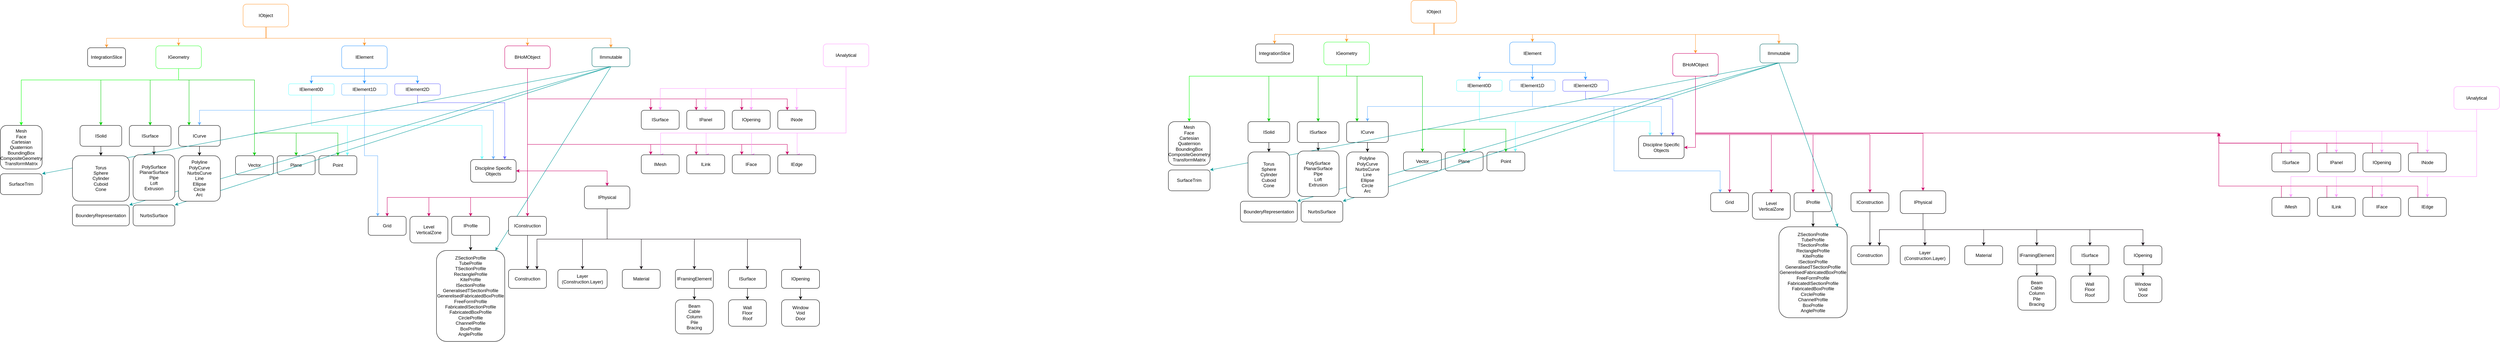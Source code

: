 <mxfile version="12.5.1" type="device"><diagram id="GSi53stx_h072d5kMa7V" name="Page-1"><mxGraphModel dx="4624" dy="1054" grid="1" gridSize="10" guides="1" tooltips="1" connect="1" arrows="1" fold="1" page="1" pageScale="1" pageWidth="1169" pageHeight="1654" math="0" shadow="0"><root><mxCell id="0"/><mxCell id="1" parent="0"/><mxCell id="pEmSVmvccGt-EsgFFprI-8" style="edgeStyle=orthogonalEdgeStyle;rounded=0;orthogonalLoop=1;jettySize=auto;html=1;strokeColor=#FF9933;" parent="1" source="pEmSVmvccGt-EsgFFprI-1" target="pEmSVmvccGt-EsgFFprI-2" edge="1"><mxGeometry relative="1" as="geometry"><Array as="points"><mxPoint x="490" y="150"/><mxPoint x="260" y="150"/></Array></mxGeometry></mxCell><mxCell id="pEmSVmvccGt-EsgFFprI-9" style="edgeStyle=orthogonalEdgeStyle;rounded=0;orthogonalLoop=1;jettySize=auto;html=1;entryX=0.5;entryY=0;entryDx=0;entryDy=0;strokeColor=#FF9933;" parent="1" source="pEmSVmvccGt-EsgFFprI-1" target="pEmSVmvccGt-EsgFFprI-3" edge="1"><mxGeometry relative="1" as="geometry"><Array as="points"><mxPoint x="490" y="150"/><mxPoint x="750" y="150"/></Array></mxGeometry></mxCell><mxCell id="Za2oKwZol8VTjLHxUsqY-3" style="edgeStyle=orthogonalEdgeStyle;rounded=0;orthogonalLoop=1;jettySize=auto;html=1;exitX=0.5;exitY=1;exitDx=0;exitDy=0;entryX=0.5;entryY=0;entryDx=0;entryDy=0;strokeColor=#FF9933;" parent="1" source="pEmSVmvccGt-EsgFFprI-1" target="Za2oKwZol8VTjLHxUsqY-1" edge="1"><mxGeometry relative="1" as="geometry"><Array as="points"><mxPoint x="490" y="150"/><mxPoint x="70" y="150"/></Array></mxGeometry></mxCell><mxCell id="Za2oKwZol8VTjLHxUsqY-4" style="edgeStyle=orthogonalEdgeStyle;rounded=0;orthogonalLoop=1;jettySize=auto;html=1;exitX=0.5;exitY=1;exitDx=0;exitDy=0;entryX=0.5;entryY=0;entryDx=0;entryDy=0;strokeColor=#FF9933;" parent="1" source="pEmSVmvccGt-EsgFFprI-1" target="pEmSVmvccGt-EsgFFprI-7" edge="1"><mxGeometry relative="1" as="geometry"><Array as="points"><mxPoint x="491" y="150"/><mxPoint x="1180" y="150"/></Array></mxGeometry></mxCell><mxCell id="Za2oKwZol8VTjLHxUsqY-6" style="edgeStyle=orthogonalEdgeStyle;rounded=0;orthogonalLoop=1;jettySize=auto;html=1;exitX=0.5;exitY=1;exitDx=0;exitDy=0;entryX=0.5;entryY=0;entryDx=0;entryDy=0;strokeColor=#FF9933;" parent="1" source="pEmSVmvccGt-EsgFFprI-1" target="Za2oKwZol8VTjLHxUsqY-5" edge="1"><mxGeometry relative="1" as="geometry"><Array as="points"><mxPoint x="491" y="150"/><mxPoint x="1400" y="150"/></Array></mxGeometry></mxCell><mxCell id="pEmSVmvccGt-EsgFFprI-1" value="IObject" style="rounded=1;whiteSpace=wrap;html=1;strokeColor=#FF9933;" parent="1" vertex="1"><mxGeometry x="430" y="60" width="120" height="60" as="geometry"/></mxCell><mxCell id="pEmSVmvccGt-EsgFFprI-19" style="edgeStyle=orthogonalEdgeStyle;rounded=0;orthogonalLoop=1;jettySize=auto;html=1;entryX=0.25;entryY=0;entryDx=0;entryDy=0;strokeColor=#00CC00;" parent="1" source="pEmSVmvccGt-EsgFFprI-2" target="pEmSVmvccGt-EsgFFprI-17" edge="1"><mxGeometry relative="1" as="geometry"><Array as="points"><mxPoint x="260" y="260"/><mxPoint x="288" y="260"/></Array></mxGeometry></mxCell><mxCell id="pEmSVmvccGt-EsgFFprI-21" style="edgeStyle=orthogonalEdgeStyle;rounded=0;orthogonalLoop=1;jettySize=auto;html=1;entryX=0.5;entryY=0;entryDx=0;entryDy=0;strokeColor=#00CC00;" parent="1" source="pEmSVmvccGt-EsgFFprI-2" target="pEmSVmvccGt-EsgFFprI-16" edge="1"><mxGeometry relative="1" as="geometry"><Array as="points"><mxPoint x="260" y="260"/><mxPoint x="185" y="260"/></Array></mxGeometry></mxCell><mxCell id="pEmSVmvccGt-EsgFFprI-22" style="edgeStyle=orthogonalEdgeStyle;rounded=0;orthogonalLoop=1;jettySize=auto;html=1;strokeColor=#00CC00;" parent="1" source="pEmSVmvccGt-EsgFFprI-2" target="pEmSVmvccGt-EsgFFprI-15" edge="1"><mxGeometry relative="1" as="geometry"><Array as="points"><mxPoint x="260" y="260"/><mxPoint x="55" y="260"/></Array></mxGeometry></mxCell><mxCell id="pEmSVmvccGt-EsgFFprI-27" style="edgeStyle=orthogonalEdgeStyle;rounded=0;orthogonalLoop=1;jettySize=auto;html=1;strokeColor=#00CC00;" parent="1" source="pEmSVmvccGt-EsgFFprI-2" target="pEmSVmvccGt-EsgFFprI-24" edge="1"><mxGeometry relative="1" as="geometry"><Array as="points"><mxPoint x="260" y="260"/><mxPoint x="460" y="260"/></Array></mxGeometry></mxCell><mxCell id="pEmSVmvccGt-EsgFFprI-28" style="edgeStyle=orthogonalEdgeStyle;rounded=0;orthogonalLoop=1;jettySize=auto;html=1;entryX=0.5;entryY=0;entryDx=0;entryDy=0;strokeColor=#00CC00;" parent="1" source="pEmSVmvccGt-EsgFFprI-2" target="pEmSVmvccGt-EsgFFprI-25" edge="1"><mxGeometry relative="1" as="geometry"><Array as="points"><mxPoint x="260" y="260"/><mxPoint x="460" y="260"/><mxPoint x="460" y="400"/><mxPoint x="570" y="400"/></Array></mxGeometry></mxCell><mxCell id="pEmSVmvccGt-EsgFFprI-29" style="edgeStyle=orthogonalEdgeStyle;rounded=0;orthogonalLoop=1;jettySize=auto;html=1;entryX=0.5;entryY=0;entryDx=0;entryDy=0;shadow=0;strokeColor=#00CC00;" parent="1" source="pEmSVmvccGt-EsgFFprI-2" target="pEmSVmvccGt-EsgFFprI-26" edge="1"><mxGeometry relative="1" as="geometry"><Array as="points"><mxPoint x="260" y="260"/><mxPoint x="460" y="260"/><mxPoint x="460" y="400"/><mxPoint x="680" y="400"/></Array></mxGeometry></mxCell><mxCell id="HU1nmzVdhFYPU5tOYWRQ-8" style="edgeStyle=orthogonalEdgeStyle;rounded=0;orthogonalLoop=1;jettySize=auto;html=1;exitX=0.5;exitY=1;exitDx=0;exitDy=0;entryX=0.5;entryY=0;entryDx=0;entryDy=0;shadow=0;strokeColor=#00FF00;" edge="1" parent="1" source="pEmSVmvccGt-EsgFFprI-2" target="HU1nmzVdhFYPU5tOYWRQ-1"><mxGeometry relative="1" as="geometry"><Array as="points"><mxPoint x="260" y="260"/><mxPoint x="-155" y="260"/></Array></mxGeometry></mxCell><mxCell id="pEmSVmvccGt-EsgFFprI-2" value="IGeometry" style="rounded=1;whiteSpace=wrap;html=1;strokeColor=#33FF33;" parent="1" vertex="1"><mxGeometry x="200" y="170" width="120" height="60" as="geometry"/></mxCell><mxCell id="pEmSVmvccGt-EsgFFprI-11" style="edgeStyle=orthogonalEdgeStyle;rounded=0;orthogonalLoop=1;jettySize=auto;html=1;entryX=0.5;entryY=0;entryDx=0;entryDy=0;strokeColor=#3399FF;" parent="1" source="pEmSVmvccGt-EsgFFprI-3" target="pEmSVmvccGt-EsgFFprI-4" edge="1"><mxGeometry relative="1" as="geometry"><Array as="points"><mxPoint x="750" y="250"/><mxPoint x="610" y="250"/></Array></mxGeometry></mxCell><mxCell id="pEmSVmvccGt-EsgFFprI-12" style="edgeStyle=orthogonalEdgeStyle;rounded=0;orthogonalLoop=1;jettySize=auto;html=1;entryX=0.5;entryY=0;entryDx=0;entryDy=0;strokeColor=#3399FF;" parent="1" source="pEmSVmvccGt-EsgFFprI-3" target="pEmSVmvccGt-EsgFFprI-5" edge="1"><mxGeometry relative="1" as="geometry"/></mxCell><mxCell id="pEmSVmvccGt-EsgFFprI-13" style="edgeStyle=orthogonalEdgeStyle;rounded=0;orthogonalLoop=1;jettySize=auto;html=1;entryX=0.5;entryY=0;entryDx=0;entryDy=0;strokeColor=#3399FF;" parent="1" source="pEmSVmvccGt-EsgFFprI-3" target="pEmSVmvccGt-EsgFFprI-6" edge="1"><mxGeometry relative="1" as="geometry"><Array as="points"><mxPoint x="750" y="250"/><mxPoint x="890" y="250"/></Array></mxGeometry></mxCell><mxCell id="pEmSVmvccGt-EsgFFprI-3" value="IElement" style="rounded=1;whiteSpace=wrap;html=1;strokeColor=#3399FF;" parent="1" vertex="1"><mxGeometry x="690" y="170" width="120" height="60" as="geometry"/></mxCell><mxCell id="pEmSVmvccGt-EsgFFprI-30" style="edgeStyle=orthogonalEdgeStyle;rounded=0;orthogonalLoop=1;jettySize=auto;html=1;entryX=0.75;entryY=0;entryDx=0;entryDy=0;strokeColor=#66FFFF;" parent="1" source="pEmSVmvccGt-EsgFFprI-4" target="pEmSVmvccGt-EsgFFprI-26" edge="1"><mxGeometry relative="1" as="geometry"/></mxCell><mxCell id="pEmSVmvccGt-EsgFFprI-35" style="edgeStyle=orthogonalEdgeStyle;rounded=0;orthogonalLoop=1;jettySize=auto;html=1;entryX=0.25;entryY=0;entryDx=0;entryDy=0;strokeColor=#66FFFF;" parent="1" source="pEmSVmvccGt-EsgFFprI-4" target="pEmSVmvccGt-EsgFFprI-31" edge="1"><mxGeometry relative="1" as="geometry"><Array as="points"><mxPoint x="610" y="380"/><mxPoint x="1060" y="380"/></Array></mxGeometry></mxCell><mxCell id="pEmSVmvccGt-EsgFFprI-4" value="IElement0D" style="rounded=1;whiteSpace=wrap;html=1;strokeColor=#66FFFF;" parent="1" vertex="1"><mxGeometry x="550" y="270" width="120" height="30" as="geometry"/></mxCell><mxCell id="pEmSVmvccGt-EsgFFprI-18" style="edgeStyle=orthogonalEdgeStyle;rounded=0;orthogonalLoop=1;jettySize=auto;html=1;entryX=0.5;entryY=0;entryDx=0;entryDy=0;strokeColor=#66B2FF;" parent="1" source="pEmSVmvccGt-EsgFFprI-5" target="pEmSVmvccGt-EsgFFprI-17" edge="1"><mxGeometry relative="1" as="geometry"><Array as="points"><mxPoint x="750" y="340"/><mxPoint x="315" y="340"/></Array></mxGeometry></mxCell><mxCell id="pEmSVmvccGt-EsgFFprI-33" style="edgeStyle=orthogonalEdgeStyle;rounded=0;orthogonalLoop=1;jettySize=auto;html=1;entryX=0.5;entryY=0;entryDx=0;entryDy=0;strokeColor=#66B2FF;" parent="1" source="pEmSVmvccGt-EsgFFprI-5" target="pEmSVmvccGt-EsgFFprI-31" edge="1"><mxGeometry relative="1" as="geometry"><Array as="points"><mxPoint x="750" y="340"/><mxPoint x="1090" y="340"/></Array></mxGeometry></mxCell><mxCell id="pEmSVmvccGt-EsgFFprI-43" style="edgeStyle=orthogonalEdgeStyle;rounded=0;orthogonalLoop=1;jettySize=auto;html=1;entryX=0.25;entryY=0;entryDx=0;entryDy=0;strokeColor=#66B2FF;" parent="1" source="pEmSVmvccGt-EsgFFprI-5" target="pEmSVmvccGt-EsgFFprI-37" edge="1"><mxGeometry relative="1" as="geometry"><Array as="points"><mxPoint x="750" y="340"/><mxPoint x="965" y="340"/><mxPoint x="965" y="510"/><mxPoint x="1245" y="510"/></Array></mxGeometry></mxCell><mxCell id="pEmSVmvccGt-EsgFFprI-5" value="IElement1D" style="rounded=1;whiteSpace=wrap;html=1;strokeColor=#66B2FF;" parent="1" vertex="1"><mxGeometry x="690" y="270" width="120" height="30" as="geometry"/></mxCell><mxCell id="pEmSVmvccGt-EsgFFprI-32" style="edgeStyle=orthogonalEdgeStyle;rounded=0;orthogonalLoop=1;jettySize=auto;html=1;entryX=0.75;entryY=0;entryDx=0;entryDy=0;strokeColor=#6666FF;" parent="1" source="pEmSVmvccGt-EsgFFprI-6" target="pEmSVmvccGt-EsgFFprI-31" edge="1"><mxGeometry relative="1" as="geometry"><Array as="points"><mxPoint x="890" y="320"/><mxPoint x="1120" y="320"/></Array></mxGeometry></mxCell><mxCell id="pEmSVmvccGt-EsgFFprI-6" value="IElement2D" style="rounded=1;whiteSpace=wrap;html=1;strokeColor=#6666FF;" parent="1" vertex="1"><mxGeometry x="830" y="270" width="120" height="30" as="geometry"/></mxCell><mxCell id="HU1nmzVdhFYPU5tOYWRQ-143" style="edgeStyle=elbowEdgeStyle;rounded=0;orthogonalLoop=1;jettySize=auto;elbow=vertical;html=1;exitX=0.5;exitY=1;exitDx=0;exitDy=0;entryX=1;entryY=0.5;entryDx=0;entryDy=0;strokeColor=#CC0066;" edge="1" parent="1" source="pEmSVmvccGt-EsgFFprI-7" target="pEmSVmvccGt-EsgFFprI-31"><mxGeometry relative="1" as="geometry"><Array as="points"><mxPoint x="1170" y="448"/></Array></mxGeometry></mxCell><mxCell id="HU1nmzVdhFYPU5tOYWRQ-144" style="edgeStyle=elbowEdgeStyle;rounded=0;orthogonalLoop=1;jettySize=auto;elbow=vertical;html=1;exitX=0.5;exitY=1;exitDx=0;exitDy=0;entryX=0.5;entryY=0;entryDx=0;entryDy=0;strokeColor=#CC0066;" edge="1" parent="1" source="pEmSVmvccGt-EsgFFprI-7" target="pEmSVmvccGt-EsgFFprI-37"><mxGeometry relative="1" as="geometry"/></mxCell><mxCell id="HU1nmzVdhFYPU5tOYWRQ-145" style="edgeStyle=elbowEdgeStyle;rounded=0;orthogonalLoop=1;jettySize=auto;elbow=vertical;html=1;exitX=0.5;exitY=1;exitDx=0;exitDy=0;strokeColor=#CC0066;" edge="1" parent="1" source="pEmSVmvccGt-EsgFFprI-7" target="pEmSVmvccGt-EsgFFprI-38"><mxGeometry relative="1" as="geometry"/></mxCell><mxCell id="HU1nmzVdhFYPU5tOYWRQ-146" style="edgeStyle=elbowEdgeStyle;rounded=0;orthogonalLoop=1;jettySize=auto;elbow=vertical;html=1;exitX=0.5;exitY=1;exitDx=0;exitDy=0;entryX=0.5;entryY=0;entryDx=0;entryDy=0;strokeColor=#CC0066;" edge="1" parent="1" source="pEmSVmvccGt-EsgFFprI-7" target="pEmSVmvccGt-EsgFFprI-44"><mxGeometry relative="1" as="geometry"/></mxCell><mxCell id="HU1nmzVdhFYPU5tOYWRQ-147" style="edgeStyle=elbowEdgeStyle;rounded=0;orthogonalLoop=1;jettySize=auto;elbow=vertical;html=1;exitX=0.5;exitY=1;exitDx=0;exitDy=0;entryX=0.5;entryY=0;entryDx=0;entryDy=0;strokeColor=#CC0066;" edge="1" parent="1" source="pEmSVmvccGt-EsgFFprI-7" target="Za2oKwZol8VTjLHxUsqY-41"><mxGeometry relative="1" as="geometry"><Array as="points"><mxPoint x="1450" y="414"/></Array></mxGeometry></mxCell><mxCell id="HU1nmzVdhFYPU5tOYWRQ-148" style="edgeStyle=elbowEdgeStyle;rounded=0;orthogonalLoop=1;jettySize=auto;elbow=vertical;html=1;exitX=0.5;exitY=1;exitDx=0;exitDy=0;strokeColor=#CC0066;" edge="1" parent="1" source="pEmSVmvccGt-EsgFFprI-7" target="Za2oKwZol8VTjLHxUsqY-37"><mxGeometry relative="1" as="geometry"><Array as="points"><mxPoint x="1480" y="411"/></Array></mxGeometry></mxCell><mxCell id="HU1nmzVdhFYPU5tOYWRQ-150" style="edgeStyle=orthogonalEdgeStyle;rounded=0;orthogonalLoop=1;jettySize=auto;html=1;exitX=0.5;exitY=1;exitDx=0;exitDy=0;strokeColor=#CC0066;" edge="1" parent="1" source="pEmSVmvccGt-EsgFFprI-7"><mxGeometry relative="1" as="geometry"><mxPoint x="2560" y="420" as="targetPoint"/><Array as="points"><mxPoint x="1181" y="410"/><mxPoint x="2561" y="410"/></Array></mxGeometry></mxCell><mxCell id="pEmSVmvccGt-EsgFFprI-7" value="BHoMObject" style="rounded=1;whiteSpace=wrap;html=1;strokeColor=#CC0066;" parent="1" vertex="1"><mxGeometry x="1120" y="200" width="120" height="60" as="geometry"/></mxCell><mxCell id="HU1nmzVdhFYPU5tOYWRQ-7" style="edgeStyle=orthogonalEdgeStyle;rounded=0;orthogonalLoop=1;jettySize=auto;html=1;exitX=0.5;exitY=1;exitDx=0;exitDy=0;entryX=0.5;entryY=0;entryDx=0;entryDy=0;" edge="1" parent="1" source="pEmSVmvccGt-EsgFFprI-15" target="HU1nmzVdhFYPU5tOYWRQ-4"><mxGeometry relative="1" as="geometry"/></mxCell><mxCell id="pEmSVmvccGt-EsgFFprI-15" value="ISolid" style="rounded=1;whiteSpace=wrap;html=1;" parent="1" vertex="1"><mxGeometry y="380" width="110" height="55" as="geometry"/></mxCell><mxCell id="HU1nmzVdhFYPU5tOYWRQ-6" style="edgeStyle=orthogonalEdgeStyle;rounded=0;orthogonalLoop=1;jettySize=auto;html=1;exitX=0.5;exitY=1;exitDx=0;exitDy=0;entryX=0.5;entryY=0;entryDx=0;entryDy=0;" edge="1" parent="1" source="pEmSVmvccGt-EsgFFprI-16" target="HU1nmzVdhFYPU5tOYWRQ-5"><mxGeometry relative="1" as="geometry"/></mxCell><mxCell id="pEmSVmvccGt-EsgFFprI-16" value="ISurface" style="rounded=1;whiteSpace=wrap;html=1;" parent="1" vertex="1"><mxGeometry x="130" y="380" width="110" height="55" as="geometry"/></mxCell><mxCell id="HU1nmzVdhFYPU5tOYWRQ-3" style="edgeStyle=orthogonalEdgeStyle;rounded=0;orthogonalLoop=1;jettySize=auto;html=1;exitX=0.5;exitY=1;exitDx=0;exitDy=0;entryX=0.5;entryY=0;entryDx=0;entryDy=0;" edge="1" parent="1" source="pEmSVmvccGt-EsgFFprI-17" target="HU1nmzVdhFYPU5tOYWRQ-2"><mxGeometry relative="1" as="geometry"/></mxCell><mxCell id="pEmSVmvccGt-EsgFFprI-17" value="ICurve" style="rounded=1;whiteSpace=wrap;html=1;" parent="1" vertex="1"><mxGeometry x="260" y="380" width="110" height="55" as="geometry"/></mxCell><mxCell id="pEmSVmvccGt-EsgFFprI-24" value="Vector" style="rounded=1;whiteSpace=wrap;html=1;" parent="1" vertex="1"><mxGeometry x="410" y="460" width="100" height="50" as="geometry"/></mxCell><mxCell id="pEmSVmvccGt-EsgFFprI-25" value="Plane" style="rounded=1;whiteSpace=wrap;html=1;" parent="1" vertex="1"><mxGeometry x="520" y="460" width="100" height="50" as="geometry"/></mxCell><mxCell id="pEmSVmvccGt-EsgFFprI-26" value="Point" style="rounded=1;whiteSpace=wrap;html=1;" parent="1" vertex="1"><mxGeometry x="630" y="460" width="100" height="50" as="geometry"/></mxCell><mxCell id="pEmSVmvccGt-EsgFFprI-31" value="Discipline Specific Objects" style="rounded=1;whiteSpace=wrap;html=1;" parent="1" vertex="1"><mxGeometry x="1030" y="417.5" width="120" height="60" as="geometry"/></mxCell><mxCell id="pEmSVmvccGt-EsgFFprI-37" value="Grid" style="rounded=1;whiteSpace=wrap;html=1;" parent="1" vertex="1"><mxGeometry x="1220" y="567.5" width="100" height="50" as="geometry"/></mxCell><mxCell id="pEmSVmvccGt-EsgFFprI-38" value="Level&lt;br&gt;VerticalZone" style="rounded=1;whiteSpace=wrap;html=1;" parent="1" vertex="1"><mxGeometry x="1330" y="567.5" width="100" height="70" as="geometry"/></mxCell><mxCell id="HU1nmzVdhFYPU5tOYWRQ-21" style="edgeStyle=orthogonalEdgeStyle;rounded=0;orthogonalLoop=1;jettySize=auto;html=1;exitX=0.5;exitY=1;exitDx=0;exitDy=0;entryX=0.5;entryY=0;entryDx=0;entryDy=0;" edge="1" parent="1" source="pEmSVmvccGt-EsgFFprI-44" target="HU1nmzVdhFYPU5tOYWRQ-20"><mxGeometry relative="1" as="geometry"/></mxCell><mxCell id="pEmSVmvccGt-EsgFFprI-44" value="IProfile" style="rounded=1;whiteSpace=wrap;html=1;" parent="1" vertex="1"><mxGeometry x="1440" y="567.5" width="100" height="50" as="geometry"/></mxCell><mxCell id="Za2oKwZol8VTjLHxUsqY-1" value="IntegrationSlice" style="rounded=1;whiteSpace=wrap;html=1;" parent="1" vertex="1"><mxGeometry x="20" y="175" width="100" height="50" as="geometry"/></mxCell><mxCell id="HU1nmzVdhFYPU5tOYWRQ-22" style="edgeStyle=none;rounded=0;orthogonalLoop=1;jettySize=auto;html=1;exitX=0.5;exitY=1;exitDx=0;exitDy=0;entryX=0.863;entryY=0.001;entryDx=0;entryDy=0;entryPerimeter=0;strokeColor=#009999;" edge="1" parent="1" source="Za2oKwZol8VTjLHxUsqY-5" target="HU1nmzVdhFYPU5tOYWRQ-20"><mxGeometry relative="1" as="geometry"/></mxCell><mxCell id="HU1nmzVdhFYPU5tOYWRQ-23" style="edgeStyle=none;rounded=0;orthogonalLoop=1;jettySize=auto;html=1;exitX=0.5;exitY=1;exitDx=0;exitDy=0;entryX=1;entryY=0;entryDx=0;entryDy=0;strokeColor=#009999;" edge="1" parent="1" source="Za2oKwZol8VTjLHxUsqY-5" target="HU1nmzVdhFYPU5tOYWRQ-11"><mxGeometry relative="1" as="geometry"/></mxCell><mxCell id="HU1nmzVdhFYPU5tOYWRQ-24" style="rounded=0;orthogonalLoop=1;jettySize=auto;html=1;exitX=0.5;exitY=1;exitDx=0;exitDy=0;entryX=1;entryY=0;entryDx=0;entryDy=0;strokeColor=#009999;elbow=vertical;" edge="1" parent="1" source="Za2oKwZol8VTjLHxUsqY-5" target="HU1nmzVdhFYPU5tOYWRQ-9"><mxGeometry relative="1" as="geometry"/></mxCell><mxCell id="HU1nmzVdhFYPU5tOYWRQ-30" style="edgeStyle=none;rounded=0;orthogonalLoop=1;jettySize=auto;html=1;exitX=0.5;exitY=1;exitDx=0;exitDy=0;entryX=1;entryY=0;entryDx=0;entryDy=0;strokeColor=#009999;" edge="1" parent="1" source="Za2oKwZol8VTjLHxUsqY-5" target="HU1nmzVdhFYPU5tOYWRQ-25"><mxGeometry relative="1" as="geometry"/></mxCell><mxCell id="Za2oKwZol8VTjLHxUsqY-5" value="IImmutable" style="rounded=1;whiteSpace=wrap;html=1;strokeColor=#006666;" parent="1" vertex="1"><mxGeometry x="1350" y="175" width="100" height="50" as="geometry"/></mxCell><mxCell id="Za2oKwZol8VTjLHxUsqY-16" style="edgeStyle=elbowEdgeStyle;rounded=0;orthogonalLoop=1;jettySize=auto;html=1;exitX=0.5;exitY=1;exitDx=0;exitDy=0;entryX=0.5;entryY=0;entryDx=0;entryDy=0;strokeColor=#FF99FF;elbow=vertical;" parent="1" source="Za2oKwZol8VTjLHxUsqY-7" target="Za2oKwZol8VTjLHxUsqY-8" edge="1"><mxGeometry relative="1" as="geometry"/></mxCell><mxCell id="Za2oKwZol8VTjLHxUsqY-17" style="edgeStyle=elbowEdgeStyle;rounded=0;orthogonalLoop=1;jettySize=auto;html=1;exitX=0.5;exitY=1;exitDx=0;exitDy=0;entryX=0.5;entryY=0;entryDx=0;entryDy=0;strokeColor=#FF99FF;elbow=vertical;" parent="1" source="Za2oKwZol8VTjLHxUsqY-7" target="Za2oKwZol8VTjLHxUsqY-9" edge="1"><mxGeometry relative="1" as="geometry"/></mxCell><mxCell id="Za2oKwZol8VTjLHxUsqY-18" style="edgeStyle=elbowEdgeStyle;rounded=0;orthogonalLoop=1;jettySize=auto;html=1;exitX=0.5;exitY=1;exitDx=0;exitDy=0;entryX=0.5;entryY=0;entryDx=0;entryDy=0;strokeColor=#FF99FF;elbow=vertical;" parent="1" source="Za2oKwZol8VTjLHxUsqY-7" target="Za2oKwZol8VTjLHxUsqY-10" edge="1"><mxGeometry relative="1" as="geometry"/></mxCell><mxCell id="Za2oKwZol8VTjLHxUsqY-19" style="edgeStyle=elbowEdgeStyle;rounded=0;orthogonalLoop=1;jettySize=auto;html=1;exitX=0.5;exitY=1;exitDx=0;exitDy=0;entryX=0.5;entryY=0;entryDx=0;entryDy=0;strokeColor=#FF99FF;elbow=vertical;" parent="1" source="Za2oKwZol8VTjLHxUsqY-7" target="Za2oKwZol8VTjLHxUsqY-11" edge="1"><mxGeometry relative="1" as="geometry"/></mxCell><mxCell id="Za2oKwZol8VTjLHxUsqY-20" style="edgeStyle=elbowEdgeStyle;rounded=0;orthogonalLoop=1;jettySize=auto;html=1;exitX=0.5;exitY=1;exitDx=0;exitDy=0;entryX=0.5;entryY=0;entryDx=0;entryDy=0;strokeColor=#FF99FF;elbow=vertical;" parent="1" source="Za2oKwZol8VTjLHxUsqY-7" target="Za2oKwZol8VTjLHxUsqY-15" edge="1"><mxGeometry relative="1" as="geometry"><Array as="points"><mxPoint x="3180" y="525"/></Array></mxGeometry></mxCell><mxCell id="Za2oKwZol8VTjLHxUsqY-21" style="edgeStyle=elbowEdgeStyle;rounded=0;orthogonalLoop=1;jettySize=auto;html=1;exitX=0.5;exitY=1;exitDx=0;exitDy=0;entryX=0.5;entryY=0;entryDx=0;entryDy=0;strokeColor=#FF99FF;elbow=vertical;" parent="1" source="Za2oKwZol8VTjLHxUsqY-7" target="Za2oKwZol8VTjLHxUsqY-14" edge="1"><mxGeometry relative="1" as="geometry"><Array as="points"><mxPoint x="3060" y="525"/></Array></mxGeometry></mxCell><mxCell id="Za2oKwZol8VTjLHxUsqY-22" style="edgeStyle=elbowEdgeStyle;rounded=0;orthogonalLoop=1;jettySize=auto;html=1;exitX=0.5;exitY=1;exitDx=0;exitDy=0;entryX=0.5;entryY=0;entryDx=0;entryDy=0;strokeColor=#FF99FF;elbow=vertical;" parent="1" source="Za2oKwZol8VTjLHxUsqY-7" target="Za2oKwZol8VTjLHxUsqY-13" edge="1"><mxGeometry relative="1" as="geometry"><Array as="points"><mxPoint x="3050" y="525"/></Array></mxGeometry></mxCell><mxCell id="Za2oKwZol8VTjLHxUsqY-23" style="edgeStyle=elbowEdgeStyle;rounded=0;orthogonalLoop=1;jettySize=auto;html=1;exitX=0.5;exitY=1;exitDx=0;exitDy=0;entryX=0.5;entryY=0;entryDx=0;entryDy=0;strokeColor=#FF99FF;elbow=vertical;" parent="1" source="Za2oKwZol8VTjLHxUsqY-7" target="Za2oKwZol8VTjLHxUsqY-12" edge="1"><mxGeometry relative="1" as="geometry"><Array as="points"><mxPoint x="3050" y="525"/></Array></mxGeometry></mxCell><mxCell id="Za2oKwZol8VTjLHxUsqY-7" value="IAnalytical" style="rounded=1;whiteSpace=wrap;html=1;strokeColor=#FF99FF;" parent="1" vertex="1"><mxGeometry x="3180" y="287.5" width="120" height="60" as="geometry"/></mxCell><mxCell id="HU1nmzVdhFYPU5tOYWRQ-151" style="edgeStyle=orthogonalEdgeStyle;rounded=0;orthogonalLoop=1;jettySize=auto;html=1;exitX=0.25;exitY=0;exitDx=0;exitDy=0;strokeColor=#CC0066;" edge="1" parent="1" source="Za2oKwZol8VTjLHxUsqY-8"><mxGeometry relative="1" as="geometry"><mxPoint x="2560" y="410" as="targetPoint"/></mxGeometry></mxCell><mxCell id="Za2oKwZol8VTjLHxUsqY-8" value="ISurface" style="rounded=1;whiteSpace=wrap;html=1;" parent="1" vertex="1"><mxGeometry x="2700" y="462.5" width="100" height="50" as="geometry"/></mxCell><mxCell id="HU1nmzVdhFYPU5tOYWRQ-152" style="edgeStyle=orthogonalEdgeStyle;rounded=0;orthogonalLoop=1;jettySize=auto;html=1;exitX=0.25;exitY=0;exitDx=0;exitDy=0;strokeColor=#CC0066;" edge="1" parent="1" source="Za2oKwZol8VTjLHxUsqY-9"><mxGeometry relative="1" as="geometry"><mxPoint x="2560" y="410" as="targetPoint"/></mxGeometry></mxCell><mxCell id="Za2oKwZol8VTjLHxUsqY-9" value="IPanel" style="rounded=1;whiteSpace=wrap;html=1;" parent="1" vertex="1"><mxGeometry x="2820" y="462.5" width="100" height="50" as="geometry"/></mxCell><mxCell id="HU1nmzVdhFYPU5tOYWRQ-153" style="edgeStyle=orthogonalEdgeStyle;rounded=0;orthogonalLoop=1;jettySize=auto;html=1;exitX=0.25;exitY=0;exitDx=0;exitDy=0;strokeColor=#CC0066;" edge="1" parent="1" source="Za2oKwZol8VTjLHxUsqY-10"><mxGeometry relative="1" as="geometry"><mxPoint x="2560" y="410" as="targetPoint"/></mxGeometry></mxCell><mxCell id="Za2oKwZol8VTjLHxUsqY-10" value="IOpening" style="rounded=1;whiteSpace=wrap;html=1;" parent="1" vertex="1"><mxGeometry x="2940" y="462.5" width="100" height="50" as="geometry"/></mxCell><mxCell id="HU1nmzVdhFYPU5tOYWRQ-154" style="edgeStyle=orthogonalEdgeStyle;rounded=0;orthogonalLoop=1;jettySize=auto;html=1;exitX=0.25;exitY=0;exitDx=0;exitDy=0;strokeColor=#CC0066;noJump=0;" edge="1" parent="1" source="Za2oKwZol8VTjLHxUsqY-11"><mxGeometry relative="1" as="geometry"><mxPoint x="2560" y="410" as="targetPoint"/></mxGeometry></mxCell><mxCell id="Za2oKwZol8VTjLHxUsqY-11" value="INode" style="rounded=1;whiteSpace=wrap;html=1;" parent="1" vertex="1"><mxGeometry x="3060" y="462.5" width="100" height="50" as="geometry"/></mxCell><mxCell id="HU1nmzVdhFYPU5tOYWRQ-155" style="edgeStyle=orthogonalEdgeStyle;rounded=0;orthogonalLoop=1;jettySize=auto;html=1;exitX=0.25;exitY=0;exitDx=0;exitDy=0;strokeColor=#CC0066;" edge="1" parent="1" source="Za2oKwZol8VTjLHxUsqY-12"><mxGeometry relative="1" as="geometry"><mxPoint x="2560" y="410" as="targetPoint"/><Array as="points"><mxPoint x="2725" y="550"/><mxPoint x="2560" y="550"/></Array></mxGeometry></mxCell><mxCell id="Za2oKwZol8VTjLHxUsqY-12" value="IMesh" style="rounded=1;whiteSpace=wrap;html=1;" parent="1" vertex="1"><mxGeometry x="2700" y="580" width="100" height="50" as="geometry"/></mxCell><mxCell id="HU1nmzVdhFYPU5tOYWRQ-156" style="edgeStyle=orthogonalEdgeStyle;rounded=0;orthogonalLoop=1;jettySize=auto;html=1;exitX=0.25;exitY=0;exitDx=0;exitDy=0;strokeColor=#CC0066;" edge="1" parent="1" source="Za2oKwZol8VTjLHxUsqY-13"><mxGeometry relative="1" as="geometry"><mxPoint x="2560" y="410" as="targetPoint"/><Array as="points"><mxPoint x="2845" y="550"/><mxPoint x="2560" y="550"/></Array></mxGeometry></mxCell><mxCell id="Za2oKwZol8VTjLHxUsqY-13" value="ILink" style="rounded=1;whiteSpace=wrap;html=1;" parent="1" vertex="1"><mxGeometry x="2820" y="580" width="100" height="50" as="geometry"/></mxCell><mxCell id="HU1nmzVdhFYPU5tOYWRQ-157" style="edgeStyle=orthogonalEdgeStyle;rounded=0;orthogonalLoop=1;jettySize=auto;html=1;exitX=0.25;exitY=0;exitDx=0;exitDy=0;strokeColor=#CC0066;" edge="1" parent="1" source="Za2oKwZol8VTjLHxUsqY-14"><mxGeometry relative="1" as="geometry"><mxPoint x="2560" y="410" as="targetPoint"/><Array as="points"><mxPoint x="2965" y="550"/><mxPoint x="2560" y="550"/></Array></mxGeometry></mxCell><mxCell id="Za2oKwZol8VTjLHxUsqY-14" value="IFace" style="rounded=1;whiteSpace=wrap;html=1;" parent="1" vertex="1"><mxGeometry x="2940" y="580" width="100" height="50" as="geometry"/></mxCell><mxCell id="HU1nmzVdhFYPU5tOYWRQ-158" style="edgeStyle=orthogonalEdgeStyle;rounded=0;orthogonalLoop=1;jettySize=auto;html=1;exitX=0.25;exitY=0;exitDx=0;exitDy=0;strokeColor=#CC0066;" edge="1" parent="1" source="Za2oKwZol8VTjLHxUsqY-15"><mxGeometry relative="1" as="geometry"><mxPoint x="2560" y="410" as="targetPoint"/><Array as="points"><mxPoint x="3085" y="550"/><mxPoint x="2560" y="550"/></Array></mxGeometry></mxCell><mxCell id="Za2oKwZol8VTjLHxUsqY-15" value="IEdge" style="rounded=1;whiteSpace=wrap;html=1;" parent="1" vertex="1"><mxGeometry x="3060" y="580" width="100" height="50" as="geometry"/></mxCell><mxCell id="Za2oKwZol8VTjLHxUsqY-49" style="edgeStyle=orthogonalEdgeStyle;rounded=0;orthogonalLoop=1;jettySize=auto;html=1;exitX=0.5;exitY=1;exitDx=0;exitDy=0;entryX=0.5;entryY=0;entryDx=0;entryDy=0;strokeColor=#140C14;" parent="1" source="Za2oKwZol8VTjLHxUsqY-37" target="Za2oKwZol8VTjLHxUsqY-47" edge="1"><mxGeometry relative="1" as="geometry"/></mxCell><mxCell id="Za2oKwZol8VTjLHxUsqY-50" style="edgeStyle=orthogonalEdgeStyle;rounded=0;orthogonalLoop=1;jettySize=auto;html=1;exitX=0.5;exitY=1;exitDx=0;exitDy=0;entryX=0.5;entryY=0;entryDx=0;entryDy=0;strokeColor=#140C14;" parent="1" source="Za2oKwZol8VTjLHxUsqY-37" target="Za2oKwZol8VTjLHxUsqY-46" edge="1"><mxGeometry relative="1" as="geometry"/></mxCell><mxCell id="Za2oKwZol8VTjLHxUsqY-51" style="edgeStyle=orthogonalEdgeStyle;rounded=0;orthogonalLoop=1;jettySize=auto;html=1;exitX=0.5;exitY=1;exitDx=0;exitDy=0;entryX=0.5;entryY=0;entryDx=0;entryDy=0;strokeColor=#140C14;" parent="1" source="Za2oKwZol8VTjLHxUsqY-37" target="Za2oKwZol8VTjLHxUsqY-40" edge="1"><mxGeometry relative="1" as="geometry"/></mxCell><mxCell id="Za2oKwZol8VTjLHxUsqY-52" style="edgeStyle=orthogonalEdgeStyle;rounded=0;orthogonalLoop=1;jettySize=auto;html=1;exitX=0.5;exitY=1;exitDx=0;exitDy=0;entryX=0.5;entryY=0;entryDx=0;entryDy=0;strokeColor=#140C14;" parent="1" source="Za2oKwZol8VTjLHxUsqY-37" target="Za2oKwZol8VTjLHxUsqY-45" edge="1"><mxGeometry relative="1" as="geometry"/></mxCell><mxCell id="Za2oKwZol8VTjLHxUsqY-53" style="edgeStyle=elbowEdgeStyle;rounded=0;orthogonalLoop=1;jettySize=auto;html=1;exitX=0.5;exitY=1;exitDx=0;exitDy=0;entryX=0.75;entryY=0;entryDx=0;entryDy=0;strokeColor=#140C14;elbow=vertical;" parent="1" source="Za2oKwZol8VTjLHxUsqY-37" target="Za2oKwZol8VTjLHxUsqY-43" edge="1"><mxGeometry relative="1" as="geometry"/></mxCell><mxCell id="Za2oKwZol8VTjLHxUsqY-54" style="edgeStyle=orthogonalEdgeStyle;rounded=0;orthogonalLoop=1;jettySize=auto;html=1;exitX=0.5;exitY=1;exitDx=0;exitDy=0;entryX=0.5;entryY=0;entryDx=0;entryDy=0;strokeColor=#140C14;" parent="1" source="Za2oKwZol8VTjLHxUsqY-37" target="Za2oKwZol8VTjLHxUsqY-48" edge="1"><mxGeometry relative="1" as="geometry"/></mxCell><mxCell id="Za2oKwZol8VTjLHxUsqY-37" value="IPhysical" style="rounded=1;whiteSpace=wrap;html=1;strokeColor=#050305;" parent="1" vertex="1"><mxGeometry x="1720" y="562.5" width="120" height="60" as="geometry"/></mxCell><mxCell id="Za2oKwZol8VTjLHxUsqY-40" value="Material" style="rounded=1;whiteSpace=wrap;html=1;" parent="1" vertex="1"><mxGeometry x="1890" y="707.5" width="100" height="50" as="geometry"/></mxCell><mxCell id="Za2oKwZol8VTjLHxUsqY-44" style="edgeStyle=orthogonalEdgeStyle;rounded=0;orthogonalLoop=1;jettySize=auto;html=1;exitX=0.5;exitY=1;exitDx=0;exitDy=0;entryX=0.5;entryY=0;entryDx=0;entryDy=0;strokeColor=#140C14;" parent="1" source="Za2oKwZol8VTjLHxUsqY-41" target="Za2oKwZol8VTjLHxUsqY-43" edge="1"><mxGeometry relative="1" as="geometry"/></mxCell><mxCell id="Za2oKwZol8VTjLHxUsqY-41" value="IConstruction" style="rounded=1;whiteSpace=wrap;html=1;" parent="1" vertex="1"><mxGeometry x="1590" y="567.5" width="100" height="50" as="geometry"/></mxCell><mxCell id="Za2oKwZol8VTjLHxUsqY-43" value="Construction" style="rounded=1;whiteSpace=wrap;html=1;" parent="1" vertex="1"><mxGeometry x="1590" y="707.5" width="100" height="50" as="geometry"/></mxCell><mxCell id="Za2oKwZol8VTjLHxUsqY-45" value="Layer&lt;br&gt;(Construction.Layer)" style="rounded=1;whiteSpace=wrap;html=1;" parent="1" vertex="1"><mxGeometry x="1720" y="707.5" width="130" height="50" as="geometry"/></mxCell><mxCell id="HU1nmzVdhFYPU5tOYWRQ-17" style="edgeStyle=orthogonalEdgeStyle;rounded=0;orthogonalLoop=1;jettySize=auto;html=1;exitX=0.5;exitY=1;exitDx=0;exitDy=0;entryX=0.5;entryY=0;entryDx=0;entryDy=0;" edge="1" parent="1" source="Za2oKwZol8VTjLHxUsqY-46" target="HU1nmzVdhFYPU5tOYWRQ-14"><mxGeometry relative="1" as="geometry"/></mxCell><mxCell id="Za2oKwZol8VTjLHxUsqY-46" value="IFramingElement" style="rounded=1;whiteSpace=wrap;html=1;" parent="1" vertex="1"><mxGeometry x="2030" y="707.5" width="100" height="50" as="geometry"/></mxCell><mxCell id="HU1nmzVdhFYPU5tOYWRQ-18" style="edgeStyle=orthogonalEdgeStyle;rounded=0;orthogonalLoop=1;jettySize=auto;html=1;exitX=0.5;exitY=1;exitDx=0;exitDy=0;entryX=0.5;entryY=0;entryDx=0;entryDy=0;" edge="1" parent="1" source="Za2oKwZol8VTjLHxUsqY-47" target="HU1nmzVdhFYPU5tOYWRQ-13"><mxGeometry relative="1" as="geometry"/></mxCell><mxCell id="Za2oKwZol8VTjLHxUsqY-47" value="ISurface" style="rounded=1;whiteSpace=wrap;html=1;" parent="1" vertex="1"><mxGeometry x="2170" y="707.5" width="100" height="50" as="geometry"/></mxCell><mxCell id="HU1nmzVdhFYPU5tOYWRQ-19" style="edgeStyle=orthogonalEdgeStyle;rounded=0;orthogonalLoop=1;jettySize=auto;html=1;exitX=0.5;exitY=1;exitDx=0;exitDy=0;entryX=0.5;entryY=0;entryDx=0;entryDy=0;" edge="1" parent="1" source="Za2oKwZol8VTjLHxUsqY-48" target="HU1nmzVdhFYPU5tOYWRQ-12"><mxGeometry relative="1" as="geometry"/></mxCell><mxCell id="Za2oKwZol8VTjLHxUsqY-48" value="IOpening" style="rounded=1;whiteSpace=wrap;html=1;" parent="1" vertex="1"><mxGeometry x="2310" y="707.5" width="100" height="50" as="geometry"/></mxCell><mxCell id="HU1nmzVdhFYPU5tOYWRQ-1" value="Mesh&lt;br&gt;Face&lt;br&gt;Cartesian&lt;br&gt;Quaternion&lt;br&gt;BoundingBox&lt;br&gt;CompositeGeometry&lt;br&gt;TransformMatrix" style="rounded=1;whiteSpace=wrap;html=1;" vertex="1" parent="1"><mxGeometry x="-210" y="380" width="110" height="115" as="geometry"/></mxCell><mxCell id="HU1nmzVdhFYPU5tOYWRQ-2" value="Polyline&lt;br&gt;PolyCurve&lt;br&gt;NurbsCurve&lt;br&gt;Line&lt;br&gt;Ellipse&lt;br&gt;Circle&lt;br&gt;Arc" style="rounded=1;whiteSpace=wrap;html=1;" vertex="1" parent="1"><mxGeometry x="260" y="460" width="110" height="120" as="geometry"/></mxCell><mxCell id="HU1nmzVdhFYPU5tOYWRQ-4" value="Torus&lt;br&gt;Sphere&lt;br&gt;Cylinder&lt;br&gt;Cuboid&lt;br&gt;Cone" style="rounded=1;whiteSpace=wrap;html=1;" vertex="1" parent="1"><mxGeometry y="460" width="110" height="120" as="geometry"/></mxCell><mxCell id="HU1nmzVdhFYPU5tOYWRQ-5" value="PolySurface&lt;br&gt;PlanarSurface&lt;br&gt;Pipe&lt;br&gt;Loft&lt;br&gt;Extrusion" style="rounded=1;whiteSpace=wrap;html=1;" vertex="1" parent="1"><mxGeometry x="130" y="457.5" width="110" height="120" as="geometry"/></mxCell><mxCell id="HU1nmzVdhFYPU5tOYWRQ-9" value="BounderyRepresentation" style="rounded=1;whiteSpace=wrap;html=1;" vertex="1" parent="1"><mxGeometry x="-20" y="590" width="150" height="55" as="geometry"/></mxCell><mxCell id="HU1nmzVdhFYPU5tOYWRQ-11" value="NurbsSurface" style="rounded=1;whiteSpace=wrap;html=1;" vertex="1" parent="1"><mxGeometry x="140" y="590" width="110" height="55" as="geometry"/></mxCell><mxCell id="HU1nmzVdhFYPU5tOYWRQ-12" value="Window&lt;br&gt;Void&lt;br&gt;Door" style="rounded=1;whiteSpace=wrap;html=1;" vertex="1" parent="1"><mxGeometry x="2310" y="787.5" width="100" height="70" as="geometry"/></mxCell><mxCell id="HU1nmzVdhFYPU5tOYWRQ-13" value="Wall&lt;br&gt;Floor&lt;br&gt;Roof" style="rounded=1;whiteSpace=wrap;html=1;" vertex="1" parent="1"><mxGeometry x="2170" y="787.5" width="100" height="70" as="geometry"/></mxCell><mxCell id="HU1nmzVdhFYPU5tOYWRQ-14" value="Beam&lt;br&gt;Cable&lt;br&gt;Column&lt;br&gt;Pile&lt;br&gt;Bracing" style="rounded=1;whiteSpace=wrap;html=1;" vertex="1" parent="1"><mxGeometry x="2030" y="787.5" width="100" height="90" as="geometry"/></mxCell><mxCell id="HU1nmzVdhFYPU5tOYWRQ-20" value="ZSectionProfile&lt;br&gt;TubeProfile&lt;br&gt;TSectionProfile&lt;br&gt;RectangleProfile&lt;br&gt;KiteProfile&lt;br&gt;ISectionProfile&lt;br&gt;GeneralisedTSectionProfile&lt;br&gt;GenerelisedFabricatedBoxProfile&lt;br&gt;FreeFormProfile&lt;br&gt;FabricatedISectionProfile&lt;br&gt;FabricatedBoxProfile&lt;br&gt;CircleProfile&lt;br&gt;ChannelProfile&lt;br&gt;BoxProfile&lt;br&gt;AngleProfile" style="rounded=1;whiteSpace=wrap;html=1;" vertex="1" parent="1"><mxGeometry x="1400" y="657.5" width="180" height="240" as="geometry"/></mxCell><mxCell id="HU1nmzVdhFYPU5tOYWRQ-25" value="SurfaceTrim" style="rounded=1;whiteSpace=wrap;html=1;" vertex="1" parent="1"><mxGeometry x="-210" y="507.5" width="110" height="55" as="geometry"/></mxCell><mxCell id="HU1nmzVdhFYPU5tOYWRQ-31" style="edgeStyle=orthogonalEdgeStyle;rounded=0;orthogonalLoop=1;jettySize=auto;html=1;strokeColor=#FF9933;" edge="1" parent="1" source="HU1nmzVdhFYPU5tOYWRQ-36" target="HU1nmzVdhFYPU5tOYWRQ-44"><mxGeometry relative="1" as="geometry"><Array as="points"><mxPoint x="-2590" y="160"/><mxPoint x="-2820" y="160"/></Array></mxGeometry></mxCell><mxCell id="HU1nmzVdhFYPU5tOYWRQ-32" style="edgeStyle=orthogonalEdgeStyle;rounded=0;orthogonalLoop=1;jettySize=auto;html=1;entryX=0.5;entryY=0;entryDx=0;entryDy=0;strokeColor=#FF9933;" edge="1" parent="1" source="HU1nmzVdhFYPU5tOYWRQ-36" target="HU1nmzVdhFYPU5tOYWRQ-48"><mxGeometry relative="1" as="geometry"><Array as="points"><mxPoint x="-2590" y="160"/><mxPoint x="-2330" y="160"/></Array></mxGeometry></mxCell><mxCell id="HU1nmzVdhFYPU5tOYWRQ-33" style="edgeStyle=orthogonalEdgeStyle;rounded=0;orthogonalLoop=1;jettySize=auto;html=1;exitX=0.5;exitY=1;exitDx=0;exitDy=0;entryX=0.5;entryY=0;entryDx=0;entryDy=0;strokeColor=#FF9933;" edge="1" parent="1" source="HU1nmzVdhFYPU5tOYWRQ-36" target="HU1nmzVdhFYPU5tOYWRQ-87"><mxGeometry relative="1" as="geometry"><Array as="points"><mxPoint x="-2590" y="160"/><mxPoint x="-3010" y="160"/></Array></mxGeometry></mxCell><mxCell id="HU1nmzVdhFYPU5tOYWRQ-34" style="edgeStyle=orthogonalEdgeStyle;rounded=0;orthogonalLoop=1;jettySize=auto;html=1;exitX=0.5;exitY=1;exitDx=0;exitDy=0;entryX=0.5;entryY=0;entryDx=0;entryDy=0;strokeColor=#FF9933;" edge="1" parent="1" source="HU1nmzVdhFYPU5tOYWRQ-36" target="HU1nmzVdhFYPU5tOYWRQ-72"><mxGeometry relative="1" as="geometry"><Array as="points"><mxPoint x="-2589" y="160"/><mxPoint x="-1900" y="160"/></Array></mxGeometry></mxCell><mxCell id="HU1nmzVdhFYPU5tOYWRQ-35" style="edgeStyle=orthogonalEdgeStyle;rounded=0;orthogonalLoop=1;jettySize=auto;html=1;exitX=0.5;exitY=1;exitDx=0;exitDy=0;entryX=0.5;entryY=0;entryDx=0;entryDy=0;strokeColor=#FF9933;" edge="1" parent="1" source="HU1nmzVdhFYPU5tOYWRQ-36" target="HU1nmzVdhFYPU5tOYWRQ-92"><mxGeometry relative="1" as="geometry"><Array as="points"><mxPoint x="-2589" y="160"/><mxPoint x="-1680" y="160"/></Array></mxGeometry></mxCell><mxCell id="HU1nmzVdhFYPU5tOYWRQ-36" value="IObject" style="rounded=1;whiteSpace=wrap;html=1;strokeColor=#FF9933;" vertex="1" parent="1"><mxGeometry x="-2650" y="70" width="120" height="60" as="geometry"/></mxCell><mxCell id="HU1nmzVdhFYPU5tOYWRQ-37" style="edgeStyle=orthogonalEdgeStyle;rounded=0;orthogonalLoop=1;jettySize=auto;html=1;entryX=0.25;entryY=0;entryDx=0;entryDy=0;strokeColor=#00CC00;" edge="1" parent="1" source="HU1nmzVdhFYPU5tOYWRQ-44" target="HU1nmzVdhFYPU5tOYWRQ-78"><mxGeometry relative="1" as="geometry"><Array as="points"><mxPoint x="-2820" y="270"/><mxPoint x="-2792" y="270"/></Array></mxGeometry></mxCell><mxCell id="HU1nmzVdhFYPU5tOYWRQ-38" style="edgeStyle=orthogonalEdgeStyle;rounded=0;orthogonalLoop=1;jettySize=auto;html=1;entryX=0.5;entryY=0;entryDx=0;entryDy=0;strokeColor=#00CC00;" edge="1" parent="1" source="HU1nmzVdhFYPU5tOYWRQ-44" target="HU1nmzVdhFYPU5tOYWRQ-76"><mxGeometry relative="1" as="geometry"><Array as="points"><mxPoint x="-2820" y="270"/><mxPoint x="-2895" y="270"/></Array></mxGeometry></mxCell><mxCell id="HU1nmzVdhFYPU5tOYWRQ-39" style="edgeStyle=orthogonalEdgeStyle;rounded=0;orthogonalLoop=1;jettySize=auto;html=1;strokeColor=#00CC00;" edge="1" parent="1" source="HU1nmzVdhFYPU5tOYWRQ-44" target="HU1nmzVdhFYPU5tOYWRQ-74"><mxGeometry relative="1" as="geometry"><Array as="points"><mxPoint x="-2820" y="270"/><mxPoint x="-3025" y="270"/></Array></mxGeometry></mxCell><mxCell id="HU1nmzVdhFYPU5tOYWRQ-40" style="edgeStyle=orthogonalEdgeStyle;rounded=0;orthogonalLoop=1;jettySize=auto;html=1;strokeColor=#00CC00;" edge="1" parent="1" source="HU1nmzVdhFYPU5tOYWRQ-44" target="HU1nmzVdhFYPU5tOYWRQ-79"><mxGeometry relative="1" as="geometry"><Array as="points"><mxPoint x="-2820" y="270"/><mxPoint x="-2620" y="270"/></Array></mxGeometry></mxCell><mxCell id="HU1nmzVdhFYPU5tOYWRQ-41" style="edgeStyle=orthogonalEdgeStyle;rounded=0;orthogonalLoop=1;jettySize=auto;html=1;entryX=0.5;entryY=0;entryDx=0;entryDy=0;strokeColor=#00CC00;" edge="1" parent="1" source="HU1nmzVdhFYPU5tOYWRQ-44" target="HU1nmzVdhFYPU5tOYWRQ-80"><mxGeometry relative="1" as="geometry"><Array as="points"><mxPoint x="-2820" y="270"/><mxPoint x="-2620" y="270"/><mxPoint x="-2620" y="410"/><mxPoint x="-2510" y="410"/></Array></mxGeometry></mxCell><mxCell id="HU1nmzVdhFYPU5tOYWRQ-42" style="edgeStyle=orthogonalEdgeStyle;rounded=0;orthogonalLoop=1;jettySize=auto;html=1;entryX=0.5;entryY=0;entryDx=0;entryDy=0;shadow=0;strokeColor=#00CC00;" edge="1" parent="1" source="HU1nmzVdhFYPU5tOYWRQ-44" target="HU1nmzVdhFYPU5tOYWRQ-81"><mxGeometry relative="1" as="geometry"><Array as="points"><mxPoint x="-2820" y="270"/><mxPoint x="-2620" y="270"/><mxPoint x="-2620" y="410"/><mxPoint x="-2400" y="410"/></Array></mxGeometry></mxCell><mxCell id="HU1nmzVdhFYPU5tOYWRQ-43" style="edgeStyle=orthogonalEdgeStyle;rounded=0;orthogonalLoop=1;jettySize=auto;html=1;exitX=0.5;exitY=1;exitDx=0;exitDy=0;entryX=0.5;entryY=0;entryDx=0;entryDy=0;shadow=0;strokeColor=#00FF00;" edge="1" parent="1" source="HU1nmzVdhFYPU5tOYWRQ-44" target="HU1nmzVdhFYPU5tOYWRQ-128"><mxGeometry relative="1" as="geometry"><Array as="points"><mxPoint x="-2820" y="270"/><mxPoint x="-3235" y="270"/></Array></mxGeometry></mxCell><mxCell id="HU1nmzVdhFYPU5tOYWRQ-44" value="IGeometry" style="rounded=1;whiteSpace=wrap;html=1;strokeColor=#33FF33;" vertex="1" parent="1"><mxGeometry x="-2880" y="180" width="120" height="60" as="geometry"/></mxCell><mxCell id="HU1nmzVdhFYPU5tOYWRQ-45" style="edgeStyle=orthogonalEdgeStyle;rounded=0;orthogonalLoop=1;jettySize=auto;html=1;entryX=0.5;entryY=0;entryDx=0;entryDy=0;strokeColor=#3399FF;" edge="1" parent="1" source="HU1nmzVdhFYPU5tOYWRQ-48" target="HU1nmzVdhFYPU5tOYWRQ-51"><mxGeometry relative="1" as="geometry"><Array as="points"><mxPoint x="-2330" y="260"/><mxPoint x="-2470" y="260"/></Array></mxGeometry></mxCell><mxCell id="HU1nmzVdhFYPU5tOYWRQ-46" style="edgeStyle=orthogonalEdgeStyle;rounded=0;orthogonalLoop=1;jettySize=auto;html=1;entryX=0.5;entryY=0;entryDx=0;entryDy=0;strokeColor=#3399FF;" edge="1" parent="1" source="HU1nmzVdhFYPU5tOYWRQ-48" target="HU1nmzVdhFYPU5tOYWRQ-55"><mxGeometry relative="1" as="geometry"/></mxCell><mxCell id="HU1nmzVdhFYPU5tOYWRQ-47" style="edgeStyle=orthogonalEdgeStyle;rounded=0;orthogonalLoop=1;jettySize=auto;html=1;entryX=0.5;entryY=0;entryDx=0;entryDy=0;strokeColor=#3399FF;" edge="1" parent="1" source="HU1nmzVdhFYPU5tOYWRQ-48" target="HU1nmzVdhFYPU5tOYWRQ-57"><mxGeometry relative="1" as="geometry"><Array as="points"><mxPoint x="-2330" y="260"/><mxPoint x="-2190" y="260"/></Array></mxGeometry></mxCell><mxCell id="HU1nmzVdhFYPU5tOYWRQ-48" value="IElement" style="rounded=1;whiteSpace=wrap;html=1;strokeColor=#3399FF;" vertex="1" parent="1"><mxGeometry x="-2390" y="180" width="120" height="60" as="geometry"/></mxCell><mxCell id="HU1nmzVdhFYPU5tOYWRQ-49" style="edgeStyle=orthogonalEdgeStyle;rounded=0;orthogonalLoop=1;jettySize=auto;html=1;entryX=0.75;entryY=0;entryDx=0;entryDy=0;strokeColor=#66FFFF;" edge="1" parent="1" source="HU1nmzVdhFYPU5tOYWRQ-51" target="HU1nmzVdhFYPU5tOYWRQ-81"><mxGeometry relative="1" as="geometry"/></mxCell><mxCell id="HU1nmzVdhFYPU5tOYWRQ-50" style="edgeStyle=orthogonalEdgeStyle;rounded=0;orthogonalLoop=1;jettySize=auto;html=1;entryX=0.25;entryY=0;entryDx=0;entryDy=0;strokeColor=#66FFFF;" edge="1" parent="1" source="HU1nmzVdhFYPU5tOYWRQ-51" target="HU1nmzVdhFYPU5tOYWRQ-82"><mxGeometry relative="1" as="geometry"><Array as="points"><mxPoint x="-2470" y="390"/><mxPoint x="-2020" y="390"/></Array></mxGeometry></mxCell><mxCell id="HU1nmzVdhFYPU5tOYWRQ-51" value="IElement0D" style="rounded=1;whiteSpace=wrap;html=1;strokeColor=#66FFFF;" vertex="1" parent="1"><mxGeometry x="-2530" y="280" width="120" height="30" as="geometry"/></mxCell><mxCell id="HU1nmzVdhFYPU5tOYWRQ-52" style="edgeStyle=orthogonalEdgeStyle;rounded=0;orthogonalLoop=1;jettySize=auto;html=1;entryX=0.5;entryY=0;entryDx=0;entryDy=0;strokeColor=#66B2FF;" edge="1" parent="1" source="HU1nmzVdhFYPU5tOYWRQ-55" target="HU1nmzVdhFYPU5tOYWRQ-78"><mxGeometry relative="1" as="geometry"><Array as="points"><mxPoint x="-2330" y="350"/><mxPoint x="-2765" y="350"/></Array></mxGeometry></mxCell><mxCell id="HU1nmzVdhFYPU5tOYWRQ-53" style="edgeStyle=orthogonalEdgeStyle;rounded=0;orthogonalLoop=1;jettySize=auto;html=1;entryX=0.5;entryY=0;entryDx=0;entryDy=0;strokeColor=#66B2FF;" edge="1" parent="1" source="HU1nmzVdhFYPU5tOYWRQ-55" target="HU1nmzVdhFYPU5tOYWRQ-82"><mxGeometry relative="1" as="geometry"><Array as="points"><mxPoint x="-2330" y="350"/><mxPoint x="-1990" y="350"/></Array></mxGeometry></mxCell><mxCell id="HU1nmzVdhFYPU5tOYWRQ-54" style="edgeStyle=orthogonalEdgeStyle;rounded=0;orthogonalLoop=1;jettySize=auto;html=1;entryX=0.25;entryY=0;entryDx=0;entryDy=0;strokeColor=#66B2FF;" edge="1" parent="1" source="HU1nmzVdhFYPU5tOYWRQ-55" target="HU1nmzVdhFYPU5tOYWRQ-83"><mxGeometry relative="1" as="geometry"/></mxCell><mxCell id="HU1nmzVdhFYPU5tOYWRQ-55" value="IElement1D" style="rounded=1;whiteSpace=wrap;html=1;strokeColor=#66B2FF;" vertex="1" parent="1"><mxGeometry x="-2390" y="280" width="120" height="30" as="geometry"/></mxCell><mxCell id="HU1nmzVdhFYPU5tOYWRQ-56" style="edgeStyle=orthogonalEdgeStyle;rounded=0;orthogonalLoop=1;jettySize=auto;html=1;entryX=0.75;entryY=0;entryDx=0;entryDy=0;strokeColor=#6666FF;" edge="1" parent="1" source="HU1nmzVdhFYPU5tOYWRQ-57" target="HU1nmzVdhFYPU5tOYWRQ-82"><mxGeometry relative="1" as="geometry"><Array as="points"><mxPoint x="-2190" y="330"/><mxPoint x="-1960" y="330"/></Array></mxGeometry></mxCell><mxCell id="HU1nmzVdhFYPU5tOYWRQ-57" value="IElement2D" style="rounded=1;whiteSpace=wrap;html=1;strokeColor=#6666FF;" vertex="1" parent="1"><mxGeometry x="-2250" y="280" width="120" height="30" as="geometry"/></mxCell><mxCell id="HU1nmzVdhFYPU5tOYWRQ-58" style="edgeStyle=orthogonalEdgeStyle;rounded=0;orthogonalLoop=1;jettySize=auto;html=1;entryX=1;entryY=0.5;entryDx=0;entryDy=0;strokeColor=#CC0066;" edge="1" parent="1" source="HU1nmzVdhFYPU5tOYWRQ-72" target="HU1nmzVdhFYPU5tOYWRQ-82"><mxGeometry relative="1" as="geometry"/></mxCell><mxCell id="HU1nmzVdhFYPU5tOYWRQ-59" style="edgeStyle=orthogonalEdgeStyle;rounded=0;orthogonalLoop=1;jettySize=auto;html=1;entryX=0.5;entryY=0;entryDx=0;entryDy=0;strokeColor=#CC0066;" edge="1" parent="1" source="HU1nmzVdhFYPU5tOYWRQ-72" target="HU1nmzVdhFYPU5tOYWRQ-84"><mxGeometry relative="1" as="geometry"><Array as="points"><mxPoint x="-1900" y="580"/><mxPoint x="-2160" y="580"/></Array></mxGeometry></mxCell><mxCell id="HU1nmzVdhFYPU5tOYWRQ-60" style="edgeStyle=orthogonalEdgeStyle;rounded=0;orthogonalLoop=1;jettySize=auto;html=1;entryX=0.5;entryY=0;entryDx=0;entryDy=0;strokeColor=#CC0066;" edge="1" parent="1" source="HU1nmzVdhFYPU5tOYWRQ-72" target="HU1nmzVdhFYPU5tOYWRQ-83"><mxGeometry relative="1" as="geometry"><Array as="points"><mxPoint x="-1900" y="580"/><mxPoint x="-2270" y="580"/></Array></mxGeometry></mxCell><mxCell id="HU1nmzVdhFYPU5tOYWRQ-61" style="edgeStyle=orthogonalEdgeStyle;rounded=0;orthogonalLoop=1;jettySize=auto;html=1;entryX=0.5;entryY=0;entryDx=0;entryDy=0;strokeColor=#CC0066;" edge="1" parent="1" source="HU1nmzVdhFYPU5tOYWRQ-72" target="HU1nmzVdhFYPU5tOYWRQ-86"><mxGeometry relative="1" as="geometry"><Array as="points"><mxPoint x="-1900" y="580"/><mxPoint x="-2050" y="580"/></Array></mxGeometry></mxCell><mxCell id="HU1nmzVdhFYPU5tOYWRQ-62" style="edgeStyle=orthogonalEdgeStyle;rounded=0;orthogonalLoop=1;jettySize=auto;html=1;exitX=0.5;exitY=1;exitDx=0;exitDy=0;entryX=0.25;entryY=0;entryDx=0;entryDy=0;strokeColor=#CC0066;" edge="1" parent="1" source="HU1nmzVdhFYPU5tOYWRQ-72" target="HU1nmzVdhFYPU5tOYWRQ-102"><mxGeometry relative="1" as="geometry"><Array as="points"><mxPoint x="-1900" y="320"/><mxPoint x="-1575" y="320"/></Array></mxGeometry></mxCell><mxCell id="HU1nmzVdhFYPU5tOYWRQ-63" style="edgeStyle=orthogonalEdgeStyle;rounded=0;orthogonalLoop=1;jettySize=auto;html=1;exitX=0.5;exitY=1;exitDx=0;exitDy=0;entryX=0.25;entryY=0;entryDx=0;entryDy=0;strokeColor=#CC0066;" edge="1" parent="1" source="HU1nmzVdhFYPU5tOYWRQ-72" target="HU1nmzVdhFYPU5tOYWRQ-103"><mxGeometry relative="1" as="geometry"><Array as="points"><mxPoint x="-1900" y="320"/><mxPoint x="-1455" y="320"/></Array></mxGeometry></mxCell><mxCell id="HU1nmzVdhFYPU5tOYWRQ-64" style="edgeStyle=orthogonalEdgeStyle;rounded=0;orthogonalLoop=1;jettySize=auto;html=1;exitX=0.5;exitY=1;exitDx=0;exitDy=0;entryX=0.25;entryY=0;entryDx=0;entryDy=0;strokeColor=#CC0066;" edge="1" parent="1" source="HU1nmzVdhFYPU5tOYWRQ-72" target="HU1nmzVdhFYPU5tOYWRQ-104"><mxGeometry relative="1" as="geometry"><Array as="points"><mxPoint x="-1900" y="320"/><mxPoint x="-1335" y="320"/></Array></mxGeometry></mxCell><mxCell id="HU1nmzVdhFYPU5tOYWRQ-65" style="edgeStyle=orthogonalEdgeStyle;rounded=0;orthogonalLoop=1;jettySize=auto;html=1;exitX=0.5;exitY=1;exitDx=0;exitDy=0;entryX=0.25;entryY=0;entryDx=0;entryDy=0;strokeColor=#CC0066;" edge="1" parent="1" source="HU1nmzVdhFYPU5tOYWRQ-72" target="HU1nmzVdhFYPU5tOYWRQ-105"><mxGeometry relative="1" as="geometry"><Array as="points"><mxPoint x="-1900" y="320"/><mxPoint x="-1215" y="320"/></Array></mxGeometry></mxCell><mxCell id="HU1nmzVdhFYPU5tOYWRQ-66" style="edgeStyle=orthogonalEdgeStyle;rounded=0;orthogonalLoop=1;jettySize=auto;html=1;exitX=0.5;exitY=1;exitDx=0;exitDy=0;entryX=0.25;entryY=0;entryDx=0;entryDy=0;strokeColor=#CC0066;" edge="1" parent="1" source="HU1nmzVdhFYPU5tOYWRQ-72" target="HU1nmzVdhFYPU5tOYWRQ-106"><mxGeometry relative="1" as="geometry"><Array as="points"><mxPoint x="-1900" y="440"/><mxPoint x="-1575" y="440"/></Array></mxGeometry></mxCell><mxCell id="HU1nmzVdhFYPU5tOYWRQ-67" style="edgeStyle=orthogonalEdgeStyle;rounded=0;orthogonalLoop=1;jettySize=auto;html=1;exitX=0.5;exitY=1;exitDx=0;exitDy=0;entryX=0.25;entryY=0;entryDx=0;entryDy=0;strokeColor=#CC0066;" edge="1" parent="1" source="HU1nmzVdhFYPU5tOYWRQ-72" target="HU1nmzVdhFYPU5tOYWRQ-107"><mxGeometry relative="1" as="geometry"><Array as="points"><mxPoint x="-1900" y="440"/><mxPoint x="-1455" y="440"/></Array></mxGeometry></mxCell><mxCell id="HU1nmzVdhFYPU5tOYWRQ-68" style="edgeStyle=orthogonalEdgeStyle;rounded=0;orthogonalLoop=1;jettySize=auto;html=1;exitX=0.5;exitY=1;exitDx=0;exitDy=0;entryX=0.25;entryY=0;entryDx=0;entryDy=0;strokeColor=#CC0066;" edge="1" parent="1" source="HU1nmzVdhFYPU5tOYWRQ-72" target="HU1nmzVdhFYPU5tOYWRQ-108"><mxGeometry relative="1" as="geometry"><Array as="points"><mxPoint x="-1900" y="440"/><mxPoint x="-1335" y="440"/></Array></mxGeometry></mxCell><mxCell id="HU1nmzVdhFYPU5tOYWRQ-69" style="edgeStyle=orthogonalEdgeStyle;rounded=0;orthogonalLoop=1;jettySize=auto;html=1;exitX=0.5;exitY=1;exitDx=0;exitDy=0;entryX=0.25;entryY=0;entryDx=0;entryDy=0;strokeColor=#CC0066;" edge="1" parent="1" source="HU1nmzVdhFYPU5tOYWRQ-72" target="HU1nmzVdhFYPU5tOYWRQ-109"><mxGeometry relative="1" as="geometry"><Array as="points"><mxPoint x="-1900" y="440"/><mxPoint x="-1215" y="440"/></Array></mxGeometry></mxCell><mxCell id="HU1nmzVdhFYPU5tOYWRQ-70" style="edgeStyle=orthogonalEdgeStyle;rounded=0;orthogonalLoop=1;jettySize=auto;html=1;exitX=0.5;exitY=1;exitDx=0;exitDy=0;entryX=0.5;entryY=0;entryDx=0;entryDy=0;strokeColor=#CC0066;" edge="1" parent="1" source="HU1nmzVdhFYPU5tOYWRQ-72" target="HU1nmzVdhFYPU5tOYWRQ-116"><mxGeometry relative="1" as="geometry"><Array as="points"><mxPoint x="-1900" y="510"/><mxPoint x="-1690" y="510"/></Array></mxGeometry></mxCell><mxCell id="HU1nmzVdhFYPU5tOYWRQ-71" style="edgeStyle=orthogonalEdgeStyle;rounded=0;orthogonalLoop=1;jettySize=auto;html=1;exitX=0.5;exitY=1;exitDx=0;exitDy=0;entryX=0.5;entryY=0;entryDx=0;entryDy=0;strokeColor=#CC0066;" edge="1" parent="1" source="HU1nmzVdhFYPU5tOYWRQ-72" target="HU1nmzVdhFYPU5tOYWRQ-119"><mxGeometry relative="1" as="geometry"/></mxCell><mxCell id="HU1nmzVdhFYPU5tOYWRQ-72" value="BHoMObject" style="rounded=1;whiteSpace=wrap;html=1;strokeColor=#CC0066;" vertex="1" parent="1"><mxGeometry x="-1960" y="180" width="120" height="60" as="geometry"/></mxCell><mxCell id="HU1nmzVdhFYPU5tOYWRQ-73" style="edgeStyle=orthogonalEdgeStyle;rounded=0;orthogonalLoop=1;jettySize=auto;html=1;exitX=0.5;exitY=1;exitDx=0;exitDy=0;entryX=0.5;entryY=0;entryDx=0;entryDy=0;" edge="1" parent="1" source="HU1nmzVdhFYPU5tOYWRQ-74" target="HU1nmzVdhFYPU5tOYWRQ-130"><mxGeometry relative="1" as="geometry"/></mxCell><mxCell id="HU1nmzVdhFYPU5tOYWRQ-74" value="ISolid" style="rounded=1;whiteSpace=wrap;html=1;" vertex="1" parent="1"><mxGeometry x="-3080" y="390" width="110" height="55" as="geometry"/></mxCell><mxCell id="HU1nmzVdhFYPU5tOYWRQ-75" style="edgeStyle=orthogonalEdgeStyle;rounded=0;orthogonalLoop=1;jettySize=auto;html=1;exitX=0.5;exitY=1;exitDx=0;exitDy=0;entryX=0.5;entryY=0;entryDx=0;entryDy=0;" edge="1" parent="1" source="HU1nmzVdhFYPU5tOYWRQ-76" target="HU1nmzVdhFYPU5tOYWRQ-131"><mxGeometry relative="1" as="geometry"/></mxCell><mxCell id="HU1nmzVdhFYPU5tOYWRQ-76" value="ISurface" style="rounded=1;whiteSpace=wrap;html=1;" vertex="1" parent="1"><mxGeometry x="-2950" y="390" width="110" height="55" as="geometry"/></mxCell><mxCell id="HU1nmzVdhFYPU5tOYWRQ-77" style="edgeStyle=orthogonalEdgeStyle;rounded=0;orthogonalLoop=1;jettySize=auto;html=1;exitX=0.5;exitY=1;exitDx=0;exitDy=0;entryX=0.5;entryY=0;entryDx=0;entryDy=0;" edge="1" parent="1" source="HU1nmzVdhFYPU5tOYWRQ-78" target="HU1nmzVdhFYPU5tOYWRQ-129"><mxGeometry relative="1" as="geometry"/></mxCell><mxCell id="HU1nmzVdhFYPU5tOYWRQ-78" value="ICurve" style="rounded=1;whiteSpace=wrap;html=1;" vertex="1" parent="1"><mxGeometry x="-2820" y="390" width="110" height="55" as="geometry"/></mxCell><mxCell id="HU1nmzVdhFYPU5tOYWRQ-79" value="Vector" style="rounded=1;whiteSpace=wrap;html=1;" vertex="1" parent="1"><mxGeometry x="-2670" y="470" width="100" height="50" as="geometry"/></mxCell><mxCell id="HU1nmzVdhFYPU5tOYWRQ-80" value="Plane" style="rounded=1;whiteSpace=wrap;html=1;" vertex="1" parent="1"><mxGeometry x="-2560" y="470" width="100" height="50" as="geometry"/></mxCell><mxCell id="HU1nmzVdhFYPU5tOYWRQ-81" value="Point" style="rounded=1;whiteSpace=wrap;html=1;" vertex="1" parent="1"><mxGeometry x="-2450" y="470" width="100" height="50" as="geometry"/></mxCell><mxCell id="HU1nmzVdhFYPU5tOYWRQ-82" value="Discipline Specific Objects" style="rounded=1;whiteSpace=wrap;html=1;" vertex="1" parent="1"><mxGeometry x="-2050" y="480" width="120" height="60" as="geometry"/></mxCell><mxCell id="HU1nmzVdhFYPU5tOYWRQ-83" value="Grid" style="rounded=1;whiteSpace=wrap;html=1;" vertex="1" parent="1"><mxGeometry x="-2320" y="630" width="100" height="50" as="geometry"/></mxCell><mxCell id="HU1nmzVdhFYPU5tOYWRQ-84" value="Level&lt;br&gt;VerticalZone" style="rounded=1;whiteSpace=wrap;html=1;" vertex="1" parent="1"><mxGeometry x="-2210" y="630" width="100" height="70" as="geometry"/></mxCell><mxCell id="HU1nmzVdhFYPU5tOYWRQ-85" style="edgeStyle=orthogonalEdgeStyle;rounded=0;orthogonalLoop=1;jettySize=auto;html=1;exitX=0.5;exitY=1;exitDx=0;exitDy=0;entryX=0.5;entryY=0;entryDx=0;entryDy=0;" edge="1" parent="1" source="HU1nmzVdhFYPU5tOYWRQ-86" target="HU1nmzVdhFYPU5tOYWRQ-137"><mxGeometry relative="1" as="geometry"/></mxCell><mxCell id="HU1nmzVdhFYPU5tOYWRQ-86" value="IProfile" style="rounded=1;whiteSpace=wrap;html=1;" vertex="1" parent="1"><mxGeometry x="-2100" y="630" width="100" height="50" as="geometry"/></mxCell><mxCell id="HU1nmzVdhFYPU5tOYWRQ-87" value="IntegrationSlice" style="rounded=1;whiteSpace=wrap;html=1;" vertex="1" parent="1"><mxGeometry x="-3060" y="185" width="100" height="50" as="geometry"/></mxCell><mxCell id="HU1nmzVdhFYPU5tOYWRQ-88" style="edgeStyle=none;rounded=0;orthogonalLoop=1;jettySize=auto;html=1;exitX=0.5;exitY=1;exitDx=0;exitDy=0;entryX=0.863;entryY=0.001;entryDx=0;entryDy=0;entryPerimeter=0;strokeColor=#009999;" edge="1" parent="1" source="HU1nmzVdhFYPU5tOYWRQ-92" target="HU1nmzVdhFYPU5tOYWRQ-137"><mxGeometry relative="1" as="geometry"/></mxCell><mxCell id="HU1nmzVdhFYPU5tOYWRQ-89" style="edgeStyle=none;rounded=0;orthogonalLoop=1;jettySize=auto;html=1;exitX=0.5;exitY=1;exitDx=0;exitDy=0;entryX=1;entryY=0;entryDx=0;entryDy=0;strokeColor=#009999;" edge="1" parent="1" source="HU1nmzVdhFYPU5tOYWRQ-92" target="HU1nmzVdhFYPU5tOYWRQ-133"><mxGeometry relative="1" as="geometry"/></mxCell><mxCell id="HU1nmzVdhFYPU5tOYWRQ-90" style="edgeStyle=none;rounded=0;orthogonalLoop=1;jettySize=auto;html=1;exitX=0.5;exitY=1;exitDx=0;exitDy=0;entryX=1;entryY=0;entryDx=0;entryDy=0;strokeColor=#009999;" edge="1" parent="1" source="HU1nmzVdhFYPU5tOYWRQ-92" target="HU1nmzVdhFYPU5tOYWRQ-132"><mxGeometry relative="1" as="geometry"/></mxCell><mxCell id="HU1nmzVdhFYPU5tOYWRQ-91" style="edgeStyle=none;rounded=0;orthogonalLoop=1;jettySize=auto;html=1;exitX=0.5;exitY=1;exitDx=0;exitDy=0;entryX=1;entryY=0;entryDx=0;entryDy=0;strokeColor=#009999;" edge="1" parent="1" source="HU1nmzVdhFYPU5tOYWRQ-92" target="HU1nmzVdhFYPU5tOYWRQ-138"><mxGeometry relative="1" as="geometry"/></mxCell><mxCell id="HU1nmzVdhFYPU5tOYWRQ-92" value="IImmutable" style="rounded=1;whiteSpace=wrap;html=1;strokeColor=#006666;" vertex="1" parent="1"><mxGeometry x="-1730" y="185" width="100" height="50" as="geometry"/></mxCell><mxCell id="HU1nmzVdhFYPU5tOYWRQ-93" style="edgeStyle=orthogonalEdgeStyle;rounded=0;orthogonalLoop=1;jettySize=auto;html=1;exitX=0.5;exitY=1;exitDx=0;exitDy=0;entryX=0.5;entryY=0;entryDx=0;entryDy=0;strokeColor=#FF99FF;" edge="1" parent="1" source="HU1nmzVdhFYPU5tOYWRQ-101" target="HU1nmzVdhFYPU5tOYWRQ-102"><mxGeometry relative="1" as="geometry"/></mxCell><mxCell id="HU1nmzVdhFYPU5tOYWRQ-94" style="edgeStyle=orthogonalEdgeStyle;rounded=0;orthogonalLoop=1;jettySize=auto;html=1;exitX=0.5;exitY=1;exitDx=0;exitDy=0;entryX=0.5;entryY=0;entryDx=0;entryDy=0;strokeColor=#FF99FF;" edge="1" parent="1" source="HU1nmzVdhFYPU5tOYWRQ-101" target="HU1nmzVdhFYPU5tOYWRQ-103"><mxGeometry relative="1" as="geometry"/></mxCell><mxCell id="HU1nmzVdhFYPU5tOYWRQ-95" style="edgeStyle=orthogonalEdgeStyle;rounded=0;orthogonalLoop=1;jettySize=auto;html=1;exitX=0.5;exitY=1;exitDx=0;exitDy=0;entryX=0.5;entryY=0;entryDx=0;entryDy=0;strokeColor=#FF99FF;" edge="1" parent="1" source="HU1nmzVdhFYPU5tOYWRQ-101" target="HU1nmzVdhFYPU5tOYWRQ-104"><mxGeometry relative="1" as="geometry"/></mxCell><mxCell id="HU1nmzVdhFYPU5tOYWRQ-96" style="edgeStyle=orthogonalEdgeStyle;rounded=0;orthogonalLoop=1;jettySize=auto;html=1;exitX=0.5;exitY=1;exitDx=0;exitDy=0;entryX=0.5;entryY=0;entryDx=0;entryDy=0;strokeColor=#FF99FF;" edge="1" parent="1" source="HU1nmzVdhFYPU5tOYWRQ-101" target="HU1nmzVdhFYPU5tOYWRQ-105"><mxGeometry relative="1" as="geometry"/></mxCell><mxCell id="HU1nmzVdhFYPU5tOYWRQ-97" style="edgeStyle=orthogonalEdgeStyle;rounded=0;orthogonalLoop=1;jettySize=auto;html=1;exitX=0.5;exitY=1;exitDx=0;exitDy=0;entryX=0.5;entryY=0;entryDx=0;entryDy=0;strokeColor=#FF99FF;" edge="1" parent="1" source="HU1nmzVdhFYPU5tOYWRQ-101" target="HU1nmzVdhFYPU5tOYWRQ-109"><mxGeometry relative="1" as="geometry"><Array as="points"><mxPoint x="-1060" y="410"/><mxPoint x="-1189" y="410"/></Array></mxGeometry></mxCell><mxCell id="HU1nmzVdhFYPU5tOYWRQ-98" style="edgeStyle=orthogonalEdgeStyle;rounded=0;orthogonalLoop=1;jettySize=auto;html=1;exitX=0.5;exitY=1;exitDx=0;exitDy=0;entryX=0.5;entryY=0;entryDx=0;entryDy=0;strokeColor=#FF99FF;" edge="1" parent="1" source="HU1nmzVdhFYPU5tOYWRQ-101" target="HU1nmzVdhFYPU5tOYWRQ-108"><mxGeometry relative="1" as="geometry"><Array as="points"><mxPoint x="-1060" y="410"/><mxPoint x="-1309" y="410"/></Array></mxGeometry></mxCell><mxCell id="HU1nmzVdhFYPU5tOYWRQ-99" style="edgeStyle=orthogonalEdgeStyle;rounded=0;orthogonalLoop=1;jettySize=auto;html=1;exitX=0.5;exitY=1;exitDx=0;exitDy=0;entryX=0.5;entryY=0;entryDx=0;entryDy=0;strokeColor=#FF99FF;" edge="1" parent="1" source="HU1nmzVdhFYPU5tOYWRQ-101" target="HU1nmzVdhFYPU5tOYWRQ-107"><mxGeometry relative="1" as="geometry"><Array as="points"><mxPoint x="-1060" y="410"/><mxPoint x="-1429" y="410"/></Array></mxGeometry></mxCell><mxCell id="HU1nmzVdhFYPU5tOYWRQ-100" style="edgeStyle=orthogonalEdgeStyle;rounded=0;orthogonalLoop=1;jettySize=auto;html=1;exitX=0.5;exitY=1;exitDx=0;exitDy=0;entryX=0.5;entryY=0;entryDx=0;entryDy=0;strokeColor=#FF99FF;" edge="1" parent="1" source="HU1nmzVdhFYPU5tOYWRQ-101" target="HU1nmzVdhFYPU5tOYWRQ-106"><mxGeometry relative="1" as="geometry"><Array as="points"><mxPoint x="-1060" y="410"/><mxPoint x="-1549" y="410"/></Array></mxGeometry></mxCell><mxCell id="HU1nmzVdhFYPU5tOYWRQ-101" value="IAnalytical" style="rounded=1;whiteSpace=wrap;html=1;strokeColor=#FF99FF;" vertex="1" parent="1"><mxGeometry x="-1120" y="175" width="120" height="60" as="geometry"/></mxCell><mxCell id="HU1nmzVdhFYPU5tOYWRQ-102" value="ISurface" style="rounded=1;whiteSpace=wrap;html=1;" vertex="1" parent="1"><mxGeometry x="-1600" y="350" width="100" height="50" as="geometry"/></mxCell><mxCell id="HU1nmzVdhFYPU5tOYWRQ-103" value="IPanel" style="rounded=1;whiteSpace=wrap;html=1;" vertex="1" parent="1"><mxGeometry x="-1480" y="350" width="100" height="50" as="geometry"/></mxCell><mxCell id="HU1nmzVdhFYPU5tOYWRQ-104" value="IOpening" style="rounded=1;whiteSpace=wrap;html=1;" vertex="1" parent="1"><mxGeometry x="-1360" y="350" width="100" height="50" as="geometry"/></mxCell><mxCell id="HU1nmzVdhFYPU5tOYWRQ-105" value="INode" style="rounded=1;whiteSpace=wrap;html=1;" vertex="1" parent="1"><mxGeometry x="-1240" y="350" width="100" height="50" as="geometry"/></mxCell><mxCell id="HU1nmzVdhFYPU5tOYWRQ-106" value="IMesh" style="rounded=1;whiteSpace=wrap;html=1;" vertex="1" parent="1"><mxGeometry x="-1600" y="467.5" width="100" height="50" as="geometry"/></mxCell><mxCell id="HU1nmzVdhFYPU5tOYWRQ-107" value="ILink" style="rounded=1;whiteSpace=wrap;html=1;" vertex="1" parent="1"><mxGeometry x="-1480" y="467.5" width="100" height="50" as="geometry"/></mxCell><mxCell id="HU1nmzVdhFYPU5tOYWRQ-108" value="IFace" style="rounded=1;whiteSpace=wrap;html=1;" vertex="1" parent="1"><mxGeometry x="-1360" y="467.5" width="100" height="50" as="geometry"/></mxCell><mxCell id="HU1nmzVdhFYPU5tOYWRQ-109" value="IEdge" style="rounded=1;whiteSpace=wrap;html=1;" vertex="1" parent="1"><mxGeometry x="-1240" y="467.5" width="100" height="50" as="geometry"/></mxCell><mxCell id="HU1nmzVdhFYPU5tOYWRQ-110" style="edgeStyle=orthogonalEdgeStyle;rounded=0;orthogonalLoop=1;jettySize=auto;html=1;exitX=0.5;exitY=1;exitDx=0;exitDy=0;entryX=0.5;entryY=0;entryDx=0;entryDy=0;strokeColor=#140C14;" edge="1" parent="1" source="HU1nmzVdhFYPU5tOYWRQ-116" target="HU1nmzVdhFYPU5tOYWRQ-125"><mxGeometry relative="1" as="geometry"/></mxCell><mxCell id="HU1nmzVdhFYPU5tOYWRQ-111" style="edgeStyle=orthogonalEdgeStyle;rounded=0;orthogonalLoop=1;jettySize=auto;html=1;exitX=0.5;exitY=1;exitDx=0;exitDy=0;entryX=0.5;entryY=0;entryDx=0;entryDy=0;strokeColor=#140C14;" edge="1" parent="1" source="HU1nmzVdhFYPU5tOYWRQ-116" target="HU1nmzVdhFYPU5tOYWRQ-123"><mxGeometry relative="1" as="geometry"/></mxCell><mxCell id="HU1nmzVdhFYPU5tOYWRQ-112" style="edgeStyle=orthogonalEdgeStyle;rounded=0;orthogonalLoop=1;jettySize=auto;html=1;exitX=0.5;exitY=1;exitDx=0;exitDy=0;entryX=0.5;entryY=0;entryDx=0;entryDy=0;strokeColor=#140C14;" edge="1" parent="1" source="HU1nmzVdhFYPU5tOYWRQ-116" target="HU1nmzVdhFYPU5tOYWRQ-117"><mxGeometry relative="1" as="geometry"/></mxCell><mxCell id="HU1nmzVdhFYPU5tOYWRQ-113" style="edgeStyle=orthogonalEdgeStyle;rounded=0;orthogonalLoop=1;jettySize=auto;html=1;exitX=0.5;exitY=1;exitDx=0;exitDy=0;entryX=0.5;entryY=0;entryDx=0;entryDy=0;strokeColor=#140C14;" edge="1" parent="1" source="HU1nmzVdhFYPU5tOYWRQ-116" target="HU1nmzVdhFYPU5tOYWRQ-121"><mxGeometry relative="1" as="geometry"/></mxCell><mxCell id="HU1nmzVdhFYPU5tOYWRQ-114" style="edgeStyle=orthogonalEdgeStyle;rounded=0;orthogonalLoop=1;jettySize=auto;html=1;exitX=0.5;exitY=1;exitDx=0;exitDy=0;entryX=0.75;entryY=0;entryDx=0;entryDy=0;strokeColor=#140C14;" edge="1" parent="1" source="HU1nmzVdhFYPU5tOYWRQ-116" target="HU1nmzVdhFYPU5tOYWRQ-120"><mxGeometry relative="1" as="geometry"><Array as="points"><mxPoint x="-1690" y="690"/><mxPoint x="-1875" y="690"/></Array></mxGeometry></mxCell><mxCell id="HU1nmzVdhFYPU5tOYWRQ-115" style="edgeStyle=orthogonalEdgeStyle;rounded=0;orthogonalLoop=1;jettySize=auto;html=1;exitX=0.5;exitY=1;exitDx=0;exitDy=0;entryX=0.5;entryY=0;entryDx=0;entryDy=0;strokeColor=#140C14;" edge="1" parent="1" source="HU1nmzVdhFYPU5tOYWRQ-116" target="HU1nmzVdhFYPU5tOYWRQ-127"><mxGeometry relative="1" as="geometry"/></mxCell><mxCell id="HU1nmzVdhFYPU5tOYWRQ-116" value="IPhysical" style="rounded=1;whiteSpace=wrap;html=1;strokeColor=#050305;" vertex="1" parent="1"><mxGeometry x="-1750" y="550" width="120" height="60" as="geometry"/></mxCell><mxCell id="HU1nmzVdhFYPU5tOYWRQ-117" value="Material" style="rounded=1;whiteSpace=wrap;html=1;" vertex="1" parent="1"><mxGeometry x="-1650" y="770" width="100" height="50" as="geometry"/></mxCell><mxCell id="HU1nmzVdhFYPU5tOYWRQ-118" style="edgeStyle=orthogonalEdgeStyle;rounded=0;orthogonalLoop=1;jettySize=auto;html=1;exitX=0.5;exitY=1;exitDx=0;exitDy=0;entryX=0.5;entryY=0;entryDx=0;entryDy=0;strokeColor=#140C14;" edge="1" parent="1" source="HU1nmzVdhFYPU5tOYWRQ-119" target="HU1nmzVdhFYPU5tOYWRQ-120"><mxGeometry relative="1" as="geometry"/></mxCell><mxCell id="HU1nmzVdhFYPU5tOYWRQ-119" value="IConstruction" style="rounded=1;whiteSpace=wrap;html=1;" vertex="1" parent="1"><mxGeometry x="-1950" y="630" width="100" height="50" as="geometry"/></mxCell><mxCell id="HU1nmzVdhFYPU5tOYWRQ-120" value="Construction" style="rounded=1;whiteSpace=wrap;html=1;" vertex="1" parent="1"><mxGeometry x="-1950" y="770" width="100" height="50" as="geometry"/></mxCell><mxCell id="HU1nmzVdhFYPU5tOYWRQ-121" value="Layer&lt;br&gt;(Construction.Layer)" style="rounded=1;whiteSpace=wrap;html=1;" vertex="1" parent="1"><mxGeometry x="-1820" y="770" width="130" height="50" as="geometry"/></mxCell><mxCell id="HU1nmzVdhFYPU5tOYWRQ-122" style="edgeStyle=orthogonalEdgeStyle;rounded=0;orthogonalLoop=1;jettySize=auto;html=1;exitX=0.5;exitY=1;exitDx=0;exitDy=0;entryX=0.5;entryY=0;entryDx=0;entryDy=0;" edge="1" parent="1" source="HU1nmzVdhFYPU5tOYWRQ-123" target="HU1nmzVdhFYPU5tOYWRQ-136"><mxGeometry relative="1" as="geometry"/></mxCell><mxCell id="HU1nmzVdhFYPU5tOYWRQ-123" value="IFramingElement" style="rounded=1;whiteSpace=wrap;html=1;" vertex="1" parent="1"><mxGeometry x="-1510" y="770" width="100" height="50" as="geometry"/></mxCell><mxCell id="HU1nmzVdhFYPU5tOYWRQ-124" style="edgeStyle=orthogonalEdgeStyle;rounded=0;orthogonalLoop=1;jettySize=auto;html=1;exitX=0.5;exitY=1;exitDx=0;exitDy=0;entryX=0.5;entryY=0;entryDx=0;entryDy=0;" edge="1" parent="1" source="HU1nmzVdhFYPU5tOYWRQ-125" target="HU1nmzVdhFYPU5tOYWRQ-135"><mxGeometry relative="1" as="geometry"/></mxCell><mxCell id="HU1nmzVdhFYPU5tOYWRQ-125" value="ISurface" style="rounded=1;whiteSpace=wrap;html=1;" vertex="1" parent="1"><mxGeometry x="-1370" y="770" width="100" height="50" as="geometry"/></mxCell><mxCell id="HU1nmzVdhFYPU5tOYWRQ-126" style="edgeStyle=orthogonalEdgeStyle;rounded=0;orthogonalLoop=1;jettySize=auto;html=1;exitX=0.5;exitY=1;exitDx=0;exitDy=0;entryX=0.5;entryY=0;entryDx=0;entryDy=0;" edge="1" parent="1" source="HU1nmzVdhFYPU5tOYWRQ-127" target="HU1nmzVdhFYPU5tOYWRQ-134"><mxGeometry relative="1" as="geometry"/></mxCell><mxCell id="HU1nmzVdhFYPU5tOYWRQ-127" value="IOpening" style="rounded=1;whiteSpace=wrap;html=1;" vertex="1" parent="1"><mxGeometry x="-1230" y="770" width="100" height="50" as="geometry"/></mxCell><mxCell id="HU1nmzVdhFYPU5tOYWRQ-128" value="Mesh&lt;br&gt;Face&lt;br&gt;Cartesian&lt;br&gt;Quaternion&lt;br&gt;BoundingBox&lt;br&gt;CompositeGeometry&lt;br&gt;TransformMatrix" style="rounded=1;whiteSpace=wrap;html=1;" vertex="1" parent="1"><mxGeometry x="-3290" y="390" width="110" height="115" as="geometry"/></mxCell><mxCell id="HU1nmzVdhFYPU5tOYWRQ-129" value="Polyline&lt;br&gt;PolyCurve&lt;br&gt;NurbsCurve&lt;br&gt;Line&lt;br&gt;Ellipse&lt;br&gt;Circle&lt;br&gt;Arc" style="rounded=1;whiteSpace=wrap;html=1;" vertex="1" parent="1"><mxGeometry x="-2820" y="470" width="110" height="120" as="geometry"/></mxCell><mxCell id="HU1nmzVdhFYPU5tOYWRQ-130" value="Torus&lt;br&gt;Sphere&lt;br&gt;Cylinder&lt;br&gt;Cuboid&lt;br&gt;Cone" style="rounded=1;whiteSpace=wrap;html=1;" vertex="1" parent="1"><mxGeometry x="-3100" y="470" width="150" height="120" as="geometry"/></mxCell><mxCell id="HU1nmzVdhFYPU5tOYWRQ-131" value="PolySurface&lt;br&gt;PlanarSurface&lt;br&gt;Pipe&lt;br&gt;Loft&lt;br&gt;Extrusion" style="rounded=1;whiteSpace=wrap;html=1;" vertex="1" parent="1"><mxGeometry x="-2940" y="467.5" width="110" height="120" as="geometry"/></mxCell><mxCell id="HU1nmzVdhFYPU5tOYWRQ-132" value="BounderyRepresentation" style="rounded=1;whiteSpace=wrap;html=1;" vertex="1" parent="1"><mxGeometry x="-3100" y="600" width="150" height="55" as="geometry"/></mxCell><mxCell id="HU1nmzVdhFYPU5tOYWRQ-133" value="NurbsSurface" style="rounded=1;whiteSpace=wrap;html=1;" vertex="1" parent="1"><mxGeometry x="-2940" y="600" width="110" height="55" as="geometry"/></mxCell><mxCell id="HU1nmzVdhFYPU5tOYWRQ-134" value="Window&lt;br&gt;Void&lt;br&gt;Door" style="rounded=1;whiteSpace=wrap;html=1;" vertex="1" parent="1"><mxGeometry x="-1230" y="850" width="100" height="70" as="geometry"/></mxCell><mxCell id="HU1nmzVdhFYPU5tOYWRQ-135" value="Wall&lt;br&gt;Floor&lt;br&gt;Roof" style="rounded=1;whiteSpace=wrap;html=1;" vertex="1" parent="1"><mxGeometry x="-1370" y="850" width="100" height="70" as="geometry"/></mxCell><mxCell id="HU1nmzVdhFYPU5tOYWRQ-136" value="Beam&lt;br&gt;Cable&lt;br&gt;Column&lt;br&gt;Pile&lt;br&gt;Bracing" style="rounded=1;whiteSpace=wrap;html=1;" vertex="1" parent="1"><mxGeometry x="-1510" y="850" width="100" height="90" as="geometry"/></mxCell><mxCell id="HU1nmzVdhFYPU5tOYWRQ-137" value="ZSectionProfile&lt;br&gt;TubeProfile&lt;br&gt;TSectionProfile&lt;br&gt;RectangleProfile&lt;br&gt;KiteProfile&lt;br&gt;ISectionProfile&lt;br&gt;GeneralisedTSectionProfile&lt;br&gt;GenerelisedFabricatedBoxProfile&lt;br&gt;FreeFormProfile&lt;br&gt;FabricatedISectionProfile&lt;br&gt;FabricatedBoxProfile&lt;br&gt;CircleProfile&lt;br&gt;ChannelProfile&lt;br&gt;BoxProfile&lt;br&gt;AngleProfile" style="rounded=1;whiteSpace=wrap;html=1;" vertex="1" parent="1"><mxGeometry x="-2140" y="720" width="180" height="240" as="geometry"/></mxCell><mxCell id="HU1nmzVdhFYPU5tOYWRQ-138" value="SurfaceTrim" style="rounded=1;whiteSpace=wrap;html=1;" vertex="1" parent="1"><mxGeometry x="-3290" y="517.5" width="110" height="55" as="geometry"/></mxCell></root></mxGraphModel></diagram></mxfile>